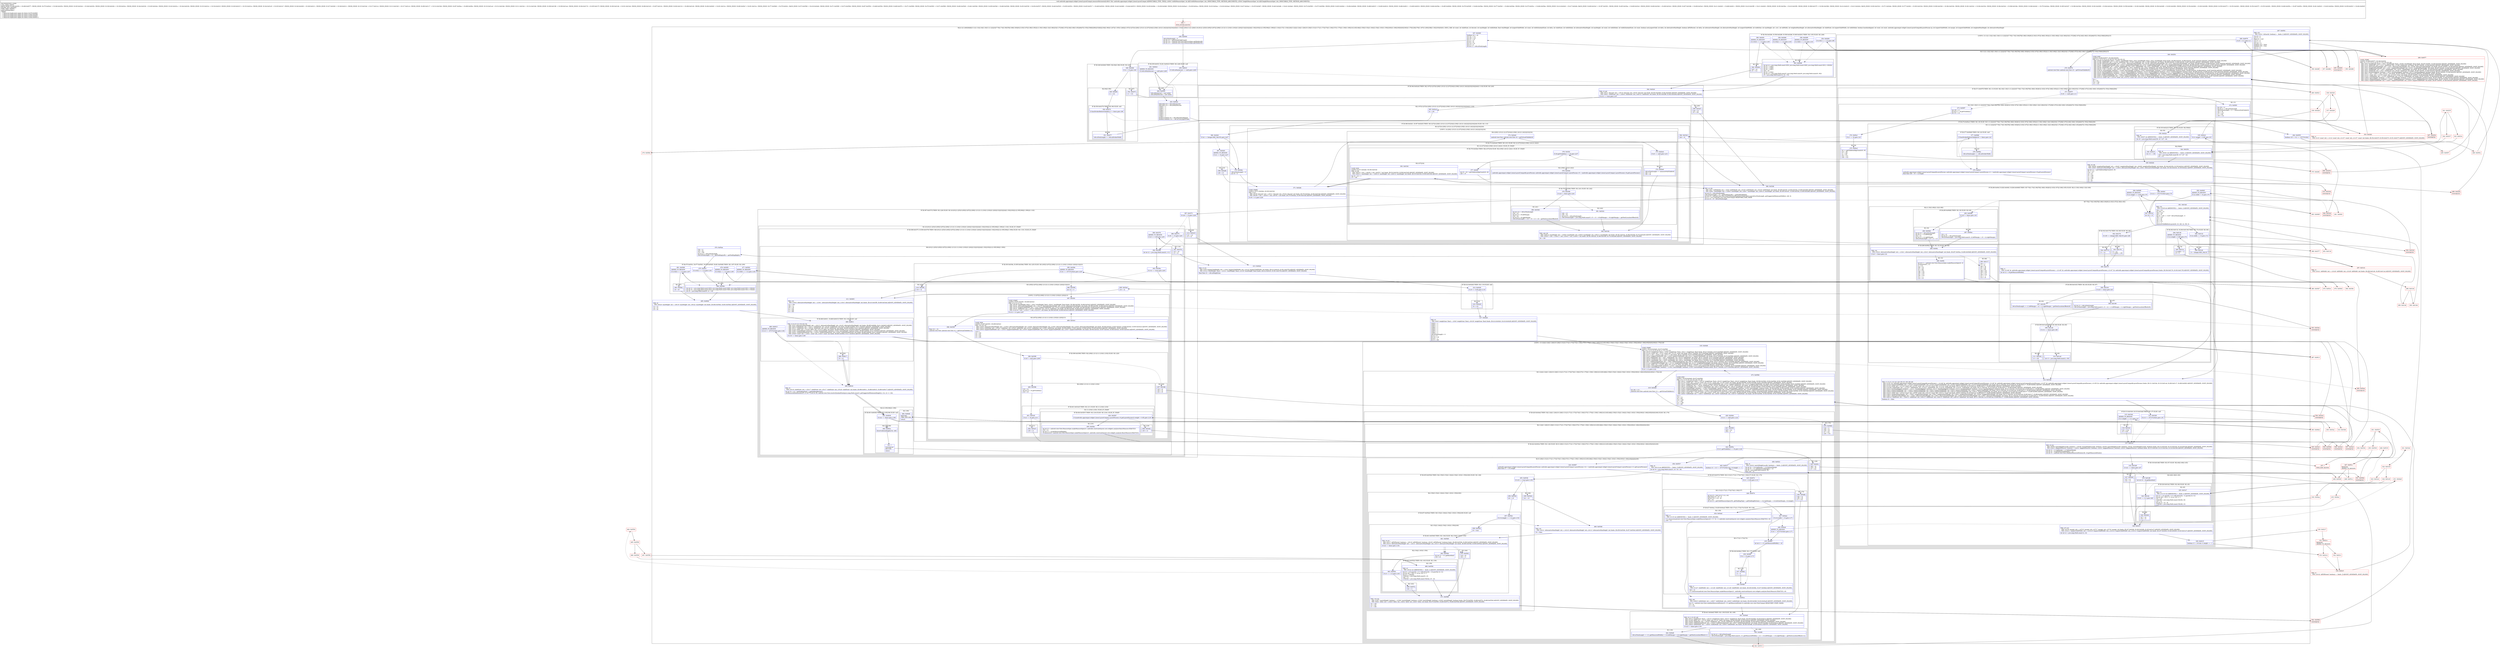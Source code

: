 digraph "CFG forandroidx.appcompat.widget.LinearLayoutCompat.measureHorizontal(II)V" {
subgraph cluster_Region_328805878 {
label = "R(22:1|(1:249)|5|6|8|(3:11|(1:13)(2:16|(1:18)(11:(1:22)|23|(7:70|(1:74)(1:90)|78|(1:88)(1:80)|81|(1:83)(1:87)|(1:86)(1:85))(2:(1:30)(1:69)|(1:32)(1:68))|33|(1:37)|38|(1:67)(2:40|(1:66)(1:45))|46|47|(1:55)(2:59|62)|56))|15)|92|(2:94|(1:96))(1:247)|(1:105)(1:246)|(2:107|(3:227|(4:229|(1:231)(1:(2:237|234)(2:239|(1:241)(1:242)))|232|234)|244)(1:110))(1:245)|111|(1:226)(1:(6:201|(1:225)(3:205|(3:207|(2:209|(1:211)(1:(1:216)(1:218)))(1:220)|213)|223)|224|(1:192)|193|(2:(2:195|196)|(1:199)))(1:116))|117|(1:119)|120|(3:122|(2:124|(1:126)(10:129|(3:131|(3:171|(1:173)|174)(1:136)|137)(1:175)|(1:139)(1:169)|141|145|148|(2:150|(3:152|(1:164)(2:154|(1:163)(1:159))|160))(1:166)|165|(0)(0)|160))(1:176)|128)|179|(1:187)(1:200)|188|(1:192)|193|(0)(0)) | DECL_VAR: int count, int childState, int descent, int maxHeight, int widthMode, float totalWeight, int largestChildWidth, int count, int widthSizeAndState, int delta, int childState, int widthMode, int alternativeMaxHeight, int maxHeight, int count, int widthMode, int widthSizeAndState, int count, boolean useLargestChild, int delta, int alternativeMaxHeight, boolean allFillParent, int delta, int alternativeMaxHeight, int alternativeMaxHeight, int largestChildWidth, int widthSize, int maxHeight, int i, int i, int oldWidth, int weightedMaxHeight, int alternativeMaxHeight, int childState, int largestChildWidth, int widthMode, boolean baselineAligned, int count, int count, androidx.appcompat.widget.LinearLayoutCompat$LayoutParams lp, int largestChildWidth, int margin, int largestChildWidth, int weightedMaxHeight, int alternativeMaxHeight\l";
node [shape=record,color=blue];
Node_258 [shape=record,label="{258\:\ 0x0000|r48.mTotalLength = 0\lint int r11 = getVirtualChildCount()\lint int r12 = android.view.View.MeasureSpec.getMode(r49)\lint int r13 = android.view.View.MeasureSpec.getMode(r50)\l}"];
subgraph cluster_IfRegion_1674837845 {
label = "IF [B:259:0x001f, B:261:0x0023] THEN: R(1:249) ELSE: null";
node [shape=record,color=blue];
Node_259 [shape=record,label="{259\:\ 0x001f|if (r48.mMaxAscent == null) goto L249\l}"];
Node_261 [shape=record,label="{261\:\ 0x0023|ADDED_TO_REGION\l|if (r48.mMaxDescent == null) goto L249\l}"];
subgraph cluster_Region_458568531 {
label = "R(1:249)";
node [shape=record,color=blue];
Node_262 [shape=record,label="{262\:\ 0x0025|r48.mMaxAscent = new int[4]\lr48.mMaxDescent = new int[4]\l}"];
}
}
Node_263 [shape=record,label="{263\:\ 0x002e|int[] int[] r10 = r48.mMaxAscent\lint[] int[] r15 = r48.mMaxDescent\lr10[3] = \-1\lr10[2] = \-1\lr10[1] = \-1\lr10[0] = \-1\lr15[3] = \-1\lr15[2] = \-1\lr15[1] = \-1\lr15[0] = \-1\lboolean boolean r6 = r48.mBaselineAligned\lboolean boolean r14 = r48.mUseLargestChild\l}"];
Node_264 [shape=record,label="{264\:\ 0x0055|boolean r23 = r12 == 1073741824\l}"];
Node_267 [shape=record,label="{267\:\ 0x005c|PHI: r23 \l  PHI: (r23v1 'isExactly' boolean) =  binds: [] A[DONT_GENERATE, DONT_INLINE]\l|int r9 = 0\lint r5 = 0\lfloat r0 = 0.0f\lint r4 = 0\lint r1 = 0\lint r24 = 0\lboolean r22 = false\lboolean r18 = true\lint r3 = 0\lint r2 = 0\l}"];
subgraph cluster_LoopRegion_18543936 {
label = "LOOP:0: (3:11|(1:13)(2:16|(1:18)(11:(1:22)|23|(7:70|(1:74)(1:90)|78|(1:88)(1:80)|81|(1:83)(1:87)|(1:86)(1:85))(2:(1:30)(1:69)|(1:32)(1:68))|33|(1:37)|38|(1:67)(2:40|(1:66)(1:45))|46|47|(1:55)(2:59|62)|56))|15)";
node [shape=record,color=blue];
Node_269 [shape=record,label="{269\:\ 0x0079|if (r9 \< r11) goto L11\l}"];
subgraph cluster_Region_1302014986 {
label = "R(3:11|(1:13)(2:16|(1:18)(11:(1:22)|23|(7:70|(1:74)(1:90)|78|(1:88)(1:80)|81|(1:83)(1:87)|(1:86)(1:85))(2:(1:30)(1:69)|(1:32)(1:68))|33|(1:37)|38|(1:67)(2:40|(1:66)(1:45))|46|47|(1:55)(2:59|62)|56))|15)";
node [shape=record,color=blue];
Node_270 [shape=record,label="{270\:\ 0x007b|android.view.View android.view.View r8 = getVirtualChildAt(r9)\l}"];
subgraph cluster_IfRegion_1986052075 {
label = "IF [B:271:0x007f] THEN: R(1:13) ELSE: R(2:16|(1:18)(11:(1:22)|23|(7:70|(1:74)(1:90)|78|(1:88)(1:80)|81|(1:83)(1:87)|(1:86)(1:85))(2:(1:30)(1:69)|(1:32)(1:68))|33|(1:37)|38|(1:67)(2:40|(1:66)(1:45))|46|47|(1:55)(2:59|62)|56))";
node [shape=record,color=blue];
Node_271 [shape=record,label="{271\:\ 0x007f|if (r8 == null) goto L13\l}"];
subgraph cluster_Region_1866210362 {
label = "R(1:13)";
node [shape=record,color=blue];
Node_272 [shape=record,label="{272\:\ 0x0081|int r30 = r1\lint int r1 = r48.mTotalLength\lr48.mTotalLength = r1 + measureNullChild(r9)\lr21 = r6\lr31 = r11\lr1 = r30\lr30 = r12\l}"];
}
subgraph cluster_Region_900785360 {
label = "R(2:16|(1:18)(11:(1:22)|23|(7:70|(1:74)(1:90)|78|(1:88)(1:80)|81|(1:83)(1:87)|(1:86)(1:85))(2:(1:30)(1:69)|(1:32)(1:68))|33|(1:37)|38|(1:67)(2:40|(1:66)(1:45))|46|47|(1:55)(2:59|62)|56))";
node [shape=record,color=blue];
Node_273 [shape=record,label="{273\:\ 0x0097|int r30 = r1\lint int r1 = r8.getVisibility()\lint r31 = r2\l}"];
subgraph cluster_IfRegion_750246931 {
label = "IF [B:274:0x00a1] THEN: R(1:18) ELSE: R(11:(1:22)|23|(7:70|(1:74)(1:90)|78|(1:88)(1:80)|81|(1:83)(1:87)|(1:86)(1:85))(2:(1:30)(1:69)|(1:32)(1:68))|33|(1:37)|38|(1:67)(2:40|(1:66)(1:45))|46|47|(1:55)(2:59|62)|56)";
node [shape=record,color=blue];
Node_274 [shape=record,label="{274\:\ 0x00a1|if (r1 == 8) goto L18\l}"];
subgraph cluster_Region_890272438 {
label = "R(1:18)";
node [shape=record,color=blue];
Node_275 [shape=record,label="{275\:\ 0x00a3|r9 += getChildrenSkipCount(r8, r9)\lr21 = r6\lr1 = r30\lr2 = r31\lr31 = r11\lr30 = r12\l}"];
}
subgraph cluster_Region_1501138510 {
label = "R(11:(1:22)|23|(7:70|(1:74)(1:90)|78|(1:88)(1:80)|81|(1:83)(1:87)|(1:86)(1:85))(2:(1:30)(1:69)|(1:32)(1:68))|33|(1:37)|38|(1:67)(2:40|(1:66)(1:45))|46|47|(1:55)(2:59|62)|56)";
node [shape=record,color=blue];
subgraph cluster_IfRegion_1376545710 {
label = "IF [B:277:0x00b8] THEN: R(1:22) ELSE: null";
node [shape=record,color=blue];
Node_277 [shape=record,label="{277\:\ 0x00b8|if (hasDividerBeforeChildAt(r9) != false) goto L22\l}"];
subgraph cluster_Region_2050884706 {
label = "R(1:22)";
node [shape=record,color=blue];
Node_278 [shape=record,label="{278\:\ 0x00ba|r48.mTotalLength += r48.mDividerWidth\l}"];
}
}
Node_279 [shape=record,label="{279\:\ 0x00c1|androidx.appcompat.widget.LinearLayoutCompat$LayoutParams androidx.appcompat.widget.LinearLayoutCompat.LayoutParams r2 = (androidx.appcompat.widget.LinearLayoutCompat.LayoutParams) r8.getLayoutParams()\lfloat float r29 = r0 + r2.weight\l}"];
subgraph cluster_IfRegion_1320727944 {
label = "IF [B:280:0x00cf, B:282:0x00d3, B:284:0x00d9] THEN: R(7:70|(1:74)(1:90)|78|(1:88)(1:80)|81|(1:83)(1:87)|(1:86)(1:85)) ELSE: R(2:(1:30)(1:69)|(1:32)(1:68))";
node [shape=record,color=blue];
Node_280 [shape=record,label="{280\:\ 0x00cf|if (r12 != 1073741824) goto L70\l}"];
Node_282 [shape=record,label="{282\:\ 0x00d3|ADDED_TO_REGION\l|if (r2.width != 0) goto L70\l}"];
Node_284 [shape=record,label="{284\:\ 0x00d9|ADDED_TO_REGION\l|if (r2.weight \<= 0.0f) goto L70\l}"];
subgraph cluster_Region_570420066 {
label = "R(7:70|(1:74)(1:90)|78|(1:88)(1:80)|81|(1:83)(1:87)|(1:86)(1:85))";
node [shape=record,color=blue];
Node_291 [shape=record,label="{291\:\ 0x012c|int r32 = r3\l}"];
subgraph cluster_IfRegion_804653597 {
label = "IF [B:292:0x0132, B:294:0x0138] THEN: R(1:74) ELSE: R(1:90)";
node [shape=record,color=blue];
Node_292 [shape=record,label="{292\:\ 0x0132|if (r2.width == 0) goto L72\l}"];
Node_294 [shape=record,label="{294\:\ 0x0138|ADDED_TO_REGION\l|if (r2.weight \> 0.0f) goto L74\l}"];
subgraph cluster_Region_1014636376 {
label = "R(1:74)";
node [shape=record,color=blue];
Node_295 [shape=record,label="{295\:\ 0x013a|r2.width = \-2\lr3 = 0\l}"];
}
subgraph cluster_Region_175216333 {
label = "R(1:90)";
node [shape=record,color=blue];
Node_296 [shape=record,label="{296\:\ 0x0140|r3 = Integer.MIN_VALUE\l}"];
}
}
Node_301 [shape=record,label="{301\:\ 0x014d|PHI: r33 \l  PHI: (r33v8 int A[REMOVE]) =  binds: [] A[DONT_GENERATE, DONT_INLINE]\l|r36 = r31\lint r39 = r3\lr38 = r32\lr40 = r4\lint r4 = r29 == 0.0f ? r48.mTotalLength : 0\lr30 = r12\lr12 = r5\lr21 = r6\lr31 = r11\lr11 = \-1\lmeasureChildBeforeLayout(r8, r9, r49, r4, r50, 0)\l}"];
subgraph cluster_IfRegion_1713231876 {
label = "IF [B:302:0x0176] THEN: R(1:88) ELSE: R(1:80)";
node [shape=record,color=blue];
Node_302 [shape=record,label="{302\:\ 0x0176|if (r39 == Integer.MIN_VALUE) goto L88\l}"];
subgraph cluster_Region_118346557 {
label = "R(1:88)";
node [shape=record,color=blue];
Node_304 [shape=record,label="{304\:\ 0x017d|r1 = r2\l}"];
}
subgraph cluster_Region_365478027 {
label = "R(1:80)";
node [shape=record,color=blue];
Node_303 [shape=record,label="{303\:\ 0x0178|r1 = r2\lr1.width = r39\l}"];
}
}
Node_305 [shape=record,label="{305\:\ 0x017f|PHI: r1 \l  PHI: (r1v46 'lp' androidx.appcompat.widget.LinearLayoutCompat$LayoutParams) = (r1v45 'lp' androidx.appcompat.widget.LinearLayoutCompat$LayoutParams), (r1v47 'lp' androidx.appcompat.widget.LinearLayoutCompat$LayoutParams) binds: [B:304:0x017d, B:303:0x0178] A[DONT_GENERATE, DONT_INLINE]\l|int int r2 = r8.getMeasuredWidth()\l}"];
subgraph cluster_IfRegion_1297657734 {
label = "IF [B:306:0x0183] THEN: R(1:83) ELSE: R(1:87)";
node [shape=record,color=blue];
Node_306 [shape=record,label="{306\:\ 0x0183|if (r23 != false) goto L83\l}"];
subgraph cluster_Region_2144281478 {
label = "R(1:83)";
node [shape=record,color=blue];
Node_307 [shape=record,label="{307\:\ 0x0185|r48.mTotalLength += r1.leftMargin + r2 + r1.rightMargin + getNextLocationOffset(r8)\l}"];
}
subgraph cluster_Region_347575283 {
label = "R(1:87)";
node [shape=record,color=blue];
Node_308 [shape=record,label="{308\:\ 0x0196|int int r3 = r48.mTotalLength\lr48.mTotalLength = java.lang.Math.max(r3, r3 + r2 + r1.leftMargin + r1.rightMargin + getNextLocationOffset(r8))\l}"];
}
}
subgraph cluster_IfRegion_957028539 {
label = "IF [B:309:0x01ab] THEN: R(1:86) ELSE: R(1:85)";
node [shape=record,color=blue];
Node_309 [shape=record,label="{309\:\ 0x01ab|if (r14 == false) goto L86\l}"];
subgraph cluster_Region_48381860 {
label = "R(1:86)";
node [shape=record,color=blue];
Node_311 [shape=record,label="{311\:\ 0x01b4|r3 = r30\l}"];
}
subgraph cluster_Region_70774637 {
label = "R(1:85)";
node [shape=record,color=blue];
Node_310 [shape=record,label="{310\:\ 0x01ad|int r3 = java.lang.Math.max(r2, r30)\l}"];
}
}
}
subgraph cluster_Region_1402989506 {
label = "R(2:(1:30)(1:69)|(1:32)(1:68))";
node [shape=record,color=blue];
subgraph cluster_IfRegion_1211660495 {
label = "IF [B:285:0x00db] THEN: R(1:30) ELSE: R(1:69)";
node [shape=record,color=blue];
Node_285 [shape=record,label="{285\:\ 0x00db|if (r23 != false) goto L30\l}"];
subgraph cluster_Region_989226964 {
label = "R(1:30)";
node [shape=record,color=blue];
Node_286 [shape=record,label="{286\:\ 0x00dd|int int r0 = r48.mTotalLength\lint int r1 = r2.leftMargin\lr32 = r3\lint int r3 = r2.rightMargin\lr48.mTotalLength = r0 + r1 + r3\l}"];
}
subgraph cluster_Region_1345755880 {
label = "R(1:69)";
node [shape=record,color=blue];
Node_287 [shape=record,label="{287\:\ 0x00ea|r32 = r3\lint int r0 = r48.mTotalLength\lr48.mTotalLength = java.lang.Math.max(r0, r2.leftMargin + r0 + r2.rightMargin)\l}"];
}
}
subgraph cluster_IfRegion_1443721453 {
label = "IF [B:288:0x00fa] THEN: R(1:32) ELSE: R(1:68)";
node [shape=record,color=blue];
Node_288 [shape=record,label="{288\:\ 0x00fa|PHI: r32 \l  PHI: (r32v2 'alternativeMaxHeight' int) = (r32v1 'alternativeMaxHeight' int), (r32v3 'alternativeMaxHeight' int) binds: [B:287:0x00ea, B:286:0x00dd] A[DONT_GENERATE, DONT_INLINE]\l|if (r6 != false) goto L32\l}"];
subgraph cluster_Region_1998174952 {
label = "R(1:32)";
node [shape=record,color=blue];
Node_289 [shape=record,label="{289\:\ 0x00fc|int int r1 = android.view.View.MeasureSpec.makeMeasureSpec(0, 0)\lr8.measure(r1, r1)\lr1 = r2\lr40 = r4\lr21 = r6\lr3 = r30\lr36 = r31\lr38 = r32\lr31 = r11\lr30 = r12\lr11 = \-1\lr12 = r5\l}"];
}
subgraph cluster_Region_2018227709 {
label = "R(1:68)";
node [shape=record,color=blue];
Node_290 [shape=record,label="{290\:\ 0x0117|r24 = 1\lr1 = r2\lr40 = r4\lr21 = r6\lr3 = r30\lr36 = r31\lr38 = r32\lr31 = r11\lr30 = r12\lr11 = \-1\lr12 = r5\l}"];
}
}
}
}
Node_312 [shape=record,label="{312\:\ 0x01b6|PHI: r1 r3 r11 r12 r21 r24 r30 r31 r36 r38 r40 \l  PHI: (r1v51 'lp' androidx.appcompat.widget.LinearLayoutCompat$LayoutParams) = (r1v46 'lp' androidx.appcompat.widget.LinearLayoutCompat$LayoutParams), (r1v46 'lp' androidx.appcompat.widget.LinearLayoutCompat$LayoutParams), (r1v57 'lp' androidx.appcompat.widget.LinearLayoutCompat$LayoutParams), (r1v59 'lp' androidx.appcompat.widget.LinearLayoutCompat$LayoutParams) binds: [B:311:0x01b4, B:310:0x01ad, B:290:0x0117, B:289:0x00fc] A[DONT_GENERATE, DONT_INLINE]\l  PHI: (r3v30 'largestChildWidth' int) = (r3v24 'largestChildWidth' int), (r3v26 'largestChildWidth' int), (r3v38 'largestChildWidth' int), (r3v39 'largestChildWidth' int) binds: [B:311:0x01b4, B:310:0x01ad, B:290:0x0117, B:289:0x00fc] A[DONT_GENERATE, DONT_INLINE]\l  PHI: (r11v9 'count' int) = (r11v8 'count' int), (r11v8 'count' int), (r11v18 'count' int), (r11v19 'count' int) binds: [B:311:0x01b4, B:310:0x01ad, B:290:0x0117, B:289:0x00fc] A[DONT_GENERATE, DONT_INLINE]\l  PHI: (r12v28 'widthMode' int) = (r12v27 'widthMode' int), (r12v27 'widthMode' int), (r12v30 'widthMode' int), (r12v31 'widthMode' int) binds: [B:311:0x01b4, B:310:0x01ad, B:290:0x0117, B:289:0x00fc] A[DONT_GENERATE, DONT_INLINE]\l  PHI: (r21v2 'baselineAligned' boolean) = (r21v1 'baselineAligned' boolean), (r21v1 'baselineAligned' boolean), (r21v3 'baselineAligned' boolean), (r21v4 'baselineAligned' boolean) binds: [B:311:0x01b4, B:310:0x01ad, B:290:0x0117, B:289:0x00fc] A[DONT_GENERATE, DONT_INLINE]\l  PHI: (r24v3 'largestChildWidth' int) = (r24v2 'largestChildWidth' int), (r24v2 'largestChildWidth' int), (r24v4 'largestChildWidth' int), (r24v2 'largestChildWidth' int) binds: [B:311:0x01b4, B:310:0x01ad, B:290:0x0117, B:289:0x00fc] A[DONT_GENERATE, DONT_INLINE]\l  PHI: (r30v9 'largestChildWidth' int) = (r30v8 'largestChildWidth' int), (r30v8 'largestChildWidth' int), (r30v10 'largestChildWidth' int), (r30v11 'largestChildWidth' int) binds: [B:311:0x01b4, B:310:0x01ad, B:290:0x0117, B:289:0x00fc] A[DONT_GENERATE, DONT_INLINE]\l  PHI: (r31v9 'count' int) = (r31v8 'count' int), (r31v8 'count' int), (r31v10 'count' int), (r31v11 'count' int) binds: [B:311:0x01b4, B:310:0x01ad, B:290:0x0117, B:289:0x00fc] A[DONT_GENERATE, DONT_INLINE]\l  PHI: (r36v4 'weightedMaxHeight' int) = (r36v3 'weightedMaxHeight' int), (r36v3 'weightedMaxHeight' int), (r36v5 'weightedMaxHeight' int), (r36v6 'weightedMaxHeight' int) binds: [B:311:0x01b4, B:310:0x01ad, B:290:0x0117, B:289:0x00fc] A[DONT_GENERATE, DONT_INLINE]\l  PHI: (r38v3 'alternativeMaxHeight' int) = (r38v2 'alternativeMaxHeight' int), (r38v2 'alternativeMaxHeight' int), (r38v6 'alternativeMaxHeight' int), (r38v7 'alternativeMaxHeight' int) binds: [B:311:0x01b4, B:310:0x01ad, B:290:0x0117, B:289:0x00fc] A[DONT_GENERATE, DONT_INLINE]\l  PHI: (r40v14 'childState' int) = (r40v13 'childState' int), (r40v13 'childState' int), (r40v15 'childState' int), (r40v16 'childState' int) binds: [B:311:0x01b4, B:310:0x01ad, B:290:0x0117, B:289:0x00fc] A[DONT_GENERATE, DONT_INLINE]\l|boolean r0 = false\l}"];
subgraph cluster_IfRegion_272819142 {
label = "IF [B:313:0x01b9, B:315:0x01bd] THEN: R(1:37) ELSE: null";
node [shape=record,color=blue];
Node_313 [shape=record,label="{313\:\ 0x01b9|if (r13 != 1073741824) goto L35\l}"];
Node_315 [shape=record,label="{315\:\ 0x01bd|ADDED_TO_REGION\l|if (r1.height == r11) goto L37\l}"];
subgraph cluster_Region_1466312401 {
label = "R(1:37)";
node [shape=record,color=blue];
Node_316 [shape=record,label="{316\:\ 0x01bf|r22 = true\lr0 = true\l}"];
}
}
Node_317 [shape=record,label="{317\:\ 0x01c2|PHI: r0 r22 \l  PHI: (r0v50 'matchHeightLocally' boolean) = (r0v49 'matchHeightLocally' boolean), (r0v49 'matchHeightLocally' boolean), (r0v52 'matchHeightLocally' boolean) binds: [B:313:0x01b9, B:315:0x01bd, B:316:0x01bf] A[DONT_GENERATE, DONT_INLINE]\l  PHI: (r22v3 'skippedMeasure' boolean) = (r22v2 'skippedMeasure' boolean), (r22v2 'skippedMeasure' boolean), (r22v4 'skippedMeasure' boolean) binds: [B:313:0x01b9, B:315:0x01bd, B:316:0x01bf] A[DONT_GENERATE, DONT_INLINE]\l|int int r2 = r1.topMargin + r1.bottomMargin\lint int r4 = r8.getMeasuredHeight() + r2\lint int r5 = android.view.View.combineMeasuredStates(r40, r8.getMeasuredState())\l}"];
subgraph cluster_IfRegion_793415603 {
label = "IF [B:318:0x01d6] THEN: R(1:67) ELSE: R(2:40|(1:66)(1:45))";
node [shape=record,color=blue];
Node_318 [shape=record,label="{318\:\ 0x01d6|if (r21 == false) goto L67\l}"];
subgraph cluster_Region_1514015874 {
label = "R(1:67)";
node [shape=record,color=blue];
Node_327 [shape=record,label="{327\:\ 0x020d|r27 = r2\lr33 = r3\l}"];
}
subgraph cluster_Region_1896765833 {
label = "R(2:40|(1:66)(1:45))";
node [shape=record,color=blue];
Node_319 [shape=record,label="{319\:\ 0x01d8|int int r6 = r8.getBaseline()\l}"];
subgraph cluster_IfRegion_1582921158 {
label = "IF [B:320:0x01dc] THEN: R(1:66) ELSE: R(1:45)";
node [shape=record,color=blue];
Node_320 [shape=record,label="{320\:\ 0x01dc|if (r6 == r11) goto L66\l}"];
subgraph cluster_Region_1382756921 {
label = "R(1:66)";
node [shape=record,color=blue];
Node_326 [shape=record,label="{326\:\ 0x0208|r27 = r2\lr33 = r3\l}"];
}
subgraph cluster_Region_82348473 {
label = "R(1:45)";
node [shape=record,color=blue];
Node_325 [shape=record,label="{325\:\ 0x01e7|PHI: r11 \l  PHI: (r11v15 int A[REMOVE]) =  binds: [] A[DONT_GENERATE, DONT_INLINE]\l|int r11 = (r1.gravity \< 0 ? r48.mGravity : r1.gravity) & 112\lint int r26 = ((r11 \>\> 4) & (\-2)) \>\> 1\lr27 = r2\lr10[r26] = java.lang.Math.max(r10[r26], r6)\lr33 = r3\lint int r3 = r4 \- r6\lr15[r26] = java.lang.Math.max(r15[r26], r3)\l}"];
}
}
}
}
Node_328 [shape=record,label="{328\:\ 0x0211|PHI: r27 r33 \l  PHI: (r27v6 'margin' int) = (r27v5 'margin' int), (r27v7 'margin' int), (r27v9 'margin' int) binds: [B:327:0x020d, B:326:0x0208, B:325:0x01e7] A[DONT_GENERATE, DONT_INLINE]\l  PHI: (r33v11 'largestChildWidth' int) = (r33v10 'largestChildWidth' int), (r33v12 'largestChildWidth' int), (r33v13 'largestChildWidth' int) binds: [B:327:0x020d, B:326:0x0208, B:325:0x01e7] A[DONT_GENERATE, DONT_INLINE]\l|int int r2 = java.lang.Math.max(r12, r4)\l}"];
Node_329 [shape=record,label="{329\:\ 0x0215|boolean r3 = r18 && r1.height == \-1\l}"];
subgraph cluster_IfRegion_490204834 {
label = "IF [B:335:0x0223] THEN: R(1:55) ELSE: R(2:59|62)";
node [shape=record,color=blue];
Node_335 [shape=record,label="{335\:\ 0x0223|if (r1.weight \> 0.0f) goto L53\l}"];
subgraph cluster_Region_1560227374 {
label = "R(1:55)";
node [shape=record,color=blue];
Node_339 [shape=record,label="{339\:\ 0x022c|PHI: r6 \l  PHI: (r6v67 int A[REMOVE]) =  binds: [] A[DONT_GENERATE, DONT_INLINE]\l|int r6 = java.lang.Math.max(r36, r0 ? r27 : r4)\l}"];
}
subgraph cluster_Region_266369985 {
label = "R(2:59|62)";
node [shape=record,color=blue];
Node_340 [shape=record,label="{340\:\ 0x0233|int r11 = r36\l}"];
Node_344 [shape=record,label="{344\:\ 0x023b|PHI: r6 \l  PHI: (r6v61 int A[REMOVE]) =  binds: [] A[DONT_GENERATE, DONT_INLINE]\l|r38 = java.lang.Math.max(r38, r0 ? r27 : r4)\lr6 = r11\l}"];
}
}
Node_345 [shape=record,label="{345\:\ 0x0244|PHI: r6 r38 \l  PHI: (r6v65 'weightedMaxHeight' int) = (r6v63 'weightedMaxHeight' int), (r6v68 'weightedMaxHeight' int) binds: [B:344:0x023b, B:339:0x022c] A[DONT_GENERATE, DONT_INLINE]\l  PHI: (r38v5 'alternativeMaxHeight' int) = (r38v4 'alternativeMaxHeight' int), (r38v3 'alternativeMaxHeight' int) binds: [B:344:0x023b, B:339:0x022c] A[DONT_GENERATE, DONT_INLINE]\l|int int r11 = getChildrenSkipCount(r8, r9)\lr9 += r11\lr18 = r3\lr4 = r5\lr0 = r29\lr1 = r33\lr3 = r38\lr5 = r2\lr2 = r6\l}"];
}
}
}
}
Node_346 [shape=record,label="{346\:\ 0x0254|LOOP_END\lLOOP:0: B:268:0x0077\-\>B:346:0x0254\lPHI: r0 r1 r2 r3 r4 r5 r9 r18 r21 r22 r24 r30 r31 \l  PHI: (r0v60 'totalWeight' float) = (r0v51 'totalWeight' float), (r0v2 'totalWeight' float), (r0v2 'totalWeight' float) binds: [B:496:0x0254, B:498:0x0254, B:497:0x0254] A[DONT_GENERATE, DONT_INLINE]\l  PHI: (r1v66 'childState' int) = (r1v52 'childState' int), (r1v65 'childState' int), (r1v69 'childState' int) binds: [B:496:0x0254, B:498:0x0254, B:497:0x0254] A[DONT_GENERATE, DONT_INLINE]\l  PHI: (r2v49 'alternativeMaxHeight' int) = (r2v41 'alternativeMaxHeight' int), (r2v48 'alternativeMaxHeight' int), (r2v2 'alternativeMaxHeight' int) binds: [B:496:0x0254, B:498:0x0254, B:497:0x0254] A[DONT_GENERATE, DONT_INLINE]\l  PHI: (r3v41 'weightedMaxHeight' int) = (r3v33 'weightedMaxHeight' int), (r3v2 'weightedMaxHeight' int), (r3v2 'weightedMaxHeight' int) binds: [B:496:0x0254, B:498:0x0254, B:497:0x0254] A[DONT_GENERATE, DONT_INLINE]\l  PHI: (r4v51 'childHeight' int) = (r4v50 'childHeight' int), (r4v2 'childHeight' int), (r4v2 'childHeight' int) binds: [B:496:0x0254, B:498:0x0254, B:497:0x0254] A[DONT_GENERATE, DONT_INLINE]\l  PHI: (r5v54 'childState' int) = (r5v53 'childState' int), (r5v2 'childState' int), (r5v2 'childState' int) binds: [B:496:0x0254, B:498:0x0254, B:497:0x0254] A[DONT_GENERATE, DONT_INLINE]\l  PHI: (r9v32 'i' int) = (r9v30 'i' int), (r9v31 'i' int), (r9v3 'i' int) binds: [B:496:0x0254, B:498:0x0254, B:497:0x0254] A[DONT_GENERATE, DONT_INLINE]\l  PHI: (r18v10 'matchHeight' boolean) = (r18v9 'matchHeight' boolean), (r18v2 'matchHeight' boolean), (r18v2 'matchHeight' boolean) binds: [B:496:0x0254, B:498:0x0254, B:497:0x0254] A[DONT_GENERATE, DONT_INLINE]\l  PHI: (r21v6 'baselineAligned' boolean) = (r21v2 'baselineAligned' boolean), (r21v5 'baselineAligned' boolean), (r21v7 'baselineAligned' boolean) binds: [B:496:0x0254, B:498:0x0254, B:497:0x0254] A[DONT_GENERATE, DONT_INLINE]\l  PHI: (r22v5 'skippedMeasure' boolean) = (r22v3 'skippedMeasure' boolean), (r22v2 'skippedMeasure' boolean), (r22v2 'skippedMeasure' boolean) binds: [B:496:0x0254, B:498:0x0254, B:497:0x0254] A[DONT_GENERATE, DONT_INLINE]\l  PHI: (r24v5 'largestChildWidth' int) = (r24v3 'largestChildWidth' int), (r24v2 'largestChildWidth' int), (r24v2 'largestChildWidth' int) binds: [B:496:0x0254, B:498:0x0254, B:497:0x0254] A[DONT_GENERATE, DONT_INLINE]\l  PHI: (r30v13 'largestChildWidth' int) = (r30v9 'largestChildWidth' int), (r30v12 'largestChildWidth' int), (r30v15 'largestChildWidth' int) binds: [B:496:0x0254, B:498:0x0254, B:497:0x0254] A[DONT_GENERATE, DONT_INLINE]\l  PHI: (r31v13 'count' int) = (r31v9 'count' int), (r31v12 'count' int), (r31v14 'count' int) binds: [B:496:0x0254, B:498:0x0254, B:497:0x0254] A[DONT_GENERATE, DONT_INLINE]\l|r9++\lr6 = r21\lr12 = r30\lr11 = r31\l}"];
}
}
Node_347 [shape=record,label="{347\:\ 0x0260|boolean r21 = r6\lint r31 = r11\lint r30 = r12\lint r11 = r2\lint r2 = r3\lint r6 = r4\lint r12 = r5\lint r3 = r1\lint int r1 = r48.mTotalLength\l}"];
subgraph cluster_IfRegion_2079526338 {
label = "IF [B:348:0x026d] THEN: R(2:94|(1:96)) ELSE: R(1:247)";
node [shape=record,color=blue];
Node_348 [shape=record,label="{348\:\ 0x026d|if (r1 \> 0) goto L94\l}"];
subgraph cluster_Region_341804900 {
label = "R(2:94|(1:96))";
node [shape=record,color=blue];
Node_349 [shape=record,label="{349\:\ 0x026f|r1 = r31\l}"];
subgraph cluster_IfRegion_396424306 {
label = "IF [B:350:0x0275] THEN: R(1:96) ELSE: null";
node [shape=record,color=blue];
Node_350 [shape=record,label="{350\:\ 0x0275|if (hasDividerBeforeChildAt(r1) != false) goto L96\l}"];
subgraph cluster_Region_994954431 {
label = "R(1:96)";
node [shape=record,color=blue];
Node_351 [shape=record,label="{351\:\ 0x0277|r48.mTotalLength += r48.mDividerWidth\l}"];
}
}
}
subgraph cluster_Region_1884995293 {
label = "R(1:247)";
node [shape=record,color=blue];
Node_352 [shape=record,label="{352\:\ 0x027f|r1 = r31\l}"];
}
}
subgraph cluster_IfRegion_62068273 {
label = "IF [B:354:0x0284, B:356:0x0289, B:358:0x028d, B:360:0x0291] THEN: R(1:105) ELSE: R(1:246)";
node [shape=record,color=blue];
Node_354 [shape=record,label="{354\:\ 0x0284|if (r10[1] == (\-1)) goto L99\l}"];
Node_356 [shape=record,label="{356\:\ 0x0289|ADDED_TO_REGION\l|if (r10[0] == (\-1)) goto L101\l}"];
Node_358 [shape=record,label="{358\:\ 0x028d|ADDED_TO_REGION\l|if (r10[2] == (\-1)) goto L103\l}"];
Node_360 [shape=record,label="{360\:\ 0x0291|ADDED_TO_REGION\l|if (r10[3] == (\-1)) goto L105\l}"];
subgraph cluster_Region_817235537 {
label = "R(1:105)";
node [shape=record,color=blue];
Node_362 [shape=record,label="{362\:\ 0x0294|r40 = r6\lr5 = r12\l}"];
}
subgraph cluster_Region_523709358 {
label = "R(1:246)";
node [shape=record,color=blue];
Node_363 [shape=record,label="{363\:\ 0x0298|int int r4 = java.lang.Math.max(r10[3], java.lang.Math.max(r10[0], java.lang.Math.max(r10[1], r10[2])))\lint r5 = r15[3]\lint r9 = r15[0]\lint r8 = r15[1]\lr40 = r6\lint r6 = r15[2]\lint int r5 = java.lang.Math.max(r5, java.lang.Math.max(r9, java.lang.Math.max(r8, r6)))\lr5 = java.lang.Math.max(r12, r4 + r5)\l}"];
}
}
subgraph cluster_IfRegion_1137240533 {
label = "IF [B:364:0x02cb] THEN: R(2:107|(3:227|(4:229|(1:231)(1:(2:237|234)(2:239|(1:241)(1:242)))|232|234)|244)(1:110)) ELSE: R(1:245)";
node [shape=record,color=blue];
Node_364 [shape=record,label="{364\:\ 0x02cb|PHI: r5 r40 \l  PHI: (r5v11 'descent' int) = (r5v10 'descent' int), (r5v43 'descent' int) binds: [B:363:0x0298, B:362:0x0294] A[DONT_GENERATE, DONT_INLINE]\l  PHI: (r40v1 'childState' int) = (r40v0 'childState' int), (r40v12 'childState' int) binds: [B:363:0x0298, B:362:0x0294] A[DONT_GENERATE, DONT_INLINE]\l|if (r14 == true) goto L107\l}"];
subgraph cluster_Region_345660404 {
label = "R(2:107|(3:227|(4:229|(1:231)(1:(2:237|234)(2:239|(1:241)(1:242)))|232|234)|244)(1:110))";
node [shape=record,color=blue];
Node_365 [shape=record,label="{365\:\ 0x02cd|r4 = r30\l}"];
subgraph cluster_IfRegion_1073867634 {
label = "IF [B:366:0x02d1, B:367:0x02d3] THEN: R(3:227|(4:229|(1:231)(1:(2:237|234)(2:239|(1:241)(1:242)))|232|234)|244) ELSE: R(1:110)";
node [shape=record,color=blue];
Node_366 [shape=record,label="{366\:\ 0x02d1|if (r4 == Integer.MIN_VALUE) goto L227\l}"];
Node_367 [shape=record,label="{367\:\ 0x02d3|ADDED_TO_REGION\l|if (r4 == 0) goto L227\l}"];
subgraph cluster_Region_1717620811 {
label = "R(3:227|(4:229|(1:231)(1:(2:237|234)(2:239|(1:241)(1:242)))|232|234)|244)";
node [shape=record,color=blue];
Node_370 [shape=record,label="{370\:\ 0x02da|r48.mTotalLength = 0\lint r6 = 0\l}"];
subgraph cluster_LoopRegion_1114923805 {
label = "LOOP:3: (4:229|(1:231)(1:(2:237|234)(2:239|(1:241)(1:242)))|232|234)";
node [shape=record,color=blue];
Node_371 [shape=record,label="{371\:\ 0x02de|LOOP_START\lLOOP:3: B:371:0x02de\-\>B:383:0x033d\lPHI: r5 r6 \l  PHI: (r5v36 'descent' int) = (r5v11 'descent' int), (r5v42 'descent' int) binds: [B:370:0x02da, B:383:0x033d] A[DONT_GENERATE, DONT_INLINE]\l  PHI: (r6v44 'i' int) = (r6v43 'i' int), (r6v54 'i' int) binds: [B:370:0x02da, B:383:0x033d] A[DONT_GENERATE, DONT_INLINE]\l|if (r6 \< r1) goto L229\l}"];
subgraph cluster_Region_1105263873 {
label = "R(4:229|(1:231)(1:(2:237|234)(2:239|(1:241)(1:242)))|232|234)";
node [shape=record,color=blue];
Node_372 [shape=record,label="{372\:\ 0x02e0|android.view.View android.view.View r8 = getVirtualChildAt(r6)\l}"];
subgraph cluster_IfRegion_490904725 {
label = "IF [B:373:0x02e4] THEN: R(1:231) ELSE: R(1:(2:237|234)(2:239|(1:241)(1:242)))";
node [shape=record,color=blue];
Node_373 [shape=record,label="{373\:\ 0x02e4|if (r8 == null) goto L231\l}"];
subgraph cluster_Region_1166380658 {
label = "R(1:231)";
node [shape=record,color=blue];
Node_374 [shape=record,label="{374\:\ 0x02e6|r48.mTotalLength += measureNullChild(r6)\lr26 = r5\lr30 = r6\l}"];
}
subgraph cluster_Region_1650548526 {
label = "R(1:(2:237|234)(2:239|(1:241)(1:242))) | ELSE_IF_CHAIN\l";
node [shape=record,color=blue];
subgraph cluster_IfRegion_2121444384 {
label = "IF [B:376:0x02fa] THEN: R(2:237|234) ELSE: R(2:239|(1:241)(1:242)) | ELSE_IF_CHAIN\l";
node [shape=record,color=blue];
Node_376 [shape=record,label="{376\:\ 0x02fa|if (r8.getVisibility() == 8) goto L237\l}"];
subgraph cluster_Region_45755956 {
label = "R(2:237|234)";
node [shape=record,color=blue];
Node_377 [shape=record,label="{377\:\ 0x02fc|int r6 = r6 + getChildrenSkipCount(r8, r6)\lr26 = r5\l}"];
Node_383 [shape=record,label="{383\:\ 0x033d|LOOP_END\lLOOP:3: B:371:0x02de\-\>B:383:0x033d\lPHI: r6 r26 \l  PHI: (r6v53 'i' int) = (r6v52 'i' int), (r6v55 'i' int) binds: [B:510:0x033d, B:509:0x033d] A[DONT_GENERATE, DONT_INLINE]\l  PHI: (r26v11 'maxHeight' int) = (r26v10 'maxHeight' int), (r26v12 'maxHeight' int) binds: [B:510:0x033d, B:509:0x033d] A[DONT_GENERATE, DONT_INLINE]\l|int r6 = r6 + 1\lr5 = r26\l}"];
}
subgraph cluster_Region_536827000 {
label = "R(2:239|(1:241)(1:242))";
node [shape=record,color=blue];
Node_378 [shape=record,label="{378\:\ 0x0304|androidx.appcompat.widget.LinearLayoutCompat$LayoutParams androidx.appcompat.widget.LinearLayoutCompat.LayoutParams r9 = (androidx.appcompat.widget.LinearLayoutCompat.LayoutParams) r8.getLayoutParams()\l}"];
subgraph cluster_IfRegion_1268571166 {
label = "IF [B:379:0x030b] THEN: R(1:241) ELSE: R(1:242)";
node [shape=record,color=blue];
Node_379 [shape=record,label="{379\:\ 0x030b|if (r23 != false) goto L241\l}"];
subgraph cluster_Region_1991618120 {
label = "R(1:241)";
node [shape=record,color=blue];
Node_380 [shape=record,label="{380\:\ 0x030d|int int r12 = r48.mTotalLength\lr26 = r5\lint int r5 = r9.leftMargin\lr30 = r6\lint int r6 = r9.rightMargin\lr48.mTotalLength = r12 + r5 + r3 + r6 + getNextLocationOffset(r8)\l}"];
}
subgraph cluster_Region_317878772 {
label = "R(1:242)";
node [shape=record,color=blue];
Node_381 [shape=record,label="{381\:\ 0x0322|r26 = r5\lr30 = r6\lint int r5 = r48.mTotalLength\lr48.mTotalLength = java.lang.Math.max(r5, r5 + r3 + r9.leftMargin + r9.rightMargin + getNextLocationOffset(r8))\l}"];
}
}
}
}
}
}
Node_382 [shape=record,label="{382\:\ 0x033b|PHI: r26 r30 \l  PHI: (r26v12 'maxHeight' int) = (r26v8 'maxHeight' int), (r26v9 'maxHeight' int), (r26v13 'maxHeight' int) binds: [B:381:0x0322, B:380:0x030d, B:374:0x02e6] A[DONT_GENERATE, DONT_INLINE]\l  PHI: (r30v5 'i' int) = (r30v3 'i' int), (r30v4 'i' int), (r30v6 'i' int) binds: [B:381:0x0322, B:380:0x030d, B:374:0x02e6] A[DONT_GENERATE, DONT_INLINE]\l|r6 = r30\l}"];
Node_383 [shape=record,label="{383\:\ 0x033d|LOOP_END\lLOOP:3: B:371:0x02de\-\>B:383:0x033d\lPHI: r6 r26 \l  PHI: (r6v53 'i' int) = (r6v52 'i' int), (r6v55 'i' int) binds: [B:510:0x033d, B:509:0x033d] A[DONT_GENERATE, DONT_INLINE]\l  PHI: (r26v11 'maxHeight' int) = (r26v10 'maxHeight' int), (r26v12 'maxHeight' int) binds: [B:510:0x033d, B:509:0x033d] A[DONT_GENERATE, DONT_INLINE]\l|int r6 = r6 + 1\lr5 = r26\l}"];
}
}
Node_384 [shape=record,label="{384\:\ 0x0342|r26 = r5\l}"];
}
subgraph cluster_Region_85871704 {
label = "R(1:110)";
node [shape=record,color=blue];
Node_369 [shape=record,label="{369\:\ 0x02d6|r26 = r5\l}"];
}
}
}
subgraph cluster_Region_2108891656 {
label = "R(1:245)";
node [shape=record,color=blue];
Node_385 [shape=record,label="{385\:\ 0x0347|r26 = r5\lr4 = r30\l}"];
}
}
Node_386 [shape=record,label="{386\:\ 0x034b|PHI: r4 r26 \l  PHI: (r4v7 'widthMode' int) = (r4v6 'widthMode' int), (r4v30 'widthMode' int), (r4v30 'widthMode' int) binds: [B:385:0x0347, B:384:0x0342, B:369:0x02d6] A[DONT_GENERATE, DONT_INLINE]\l  PHI: (r26v1 'maxHeight' int) = (r26v0 'maxHeight' int), (r26v7 'maxHeight' int), (r26v14 'maxHeight' int) binds: [B:385:0x0347, B:384:0x0342, B:369:0x02d6] A[DONT_GENERATE, DONT_INLINE]\l|int int r5 = r48.mTotalLength\lr48.mTotalLength = r5 + getPaddingLeft() + getPaddingRight()\lint int r9 = android.view.View.resolveSizeAndState(java.lang.Math.max(r48.mTotalLength, getSuggestedMinimumWidth()), r49, 0)\lint r5 = r9 & androidx.core.view.ViewCompat.MEASURED_SIZE_MASK\lint int r8 = r5 \- r48.mTotalLength\l}"];
subgraph cluster_IfRegion_1759409741 {
label = "IF [B:387:0x0373] THEN: R(1:226) ELSE: R(1:(6:201|(1:225)(3:205|(3:207|(2:209|(1:211)(1:(1:216)(1:218)))(1:220)|213)|223)|224|(1:192)|193|(2:(2:195|196)|(1:199)))(1:116))";
node [shape=record,color=blue];
Node_387 [shape=record,label="{387\:\ 0x0373|if (r24 != 0) goto L226\l}"];
subgraph cluster_Region_126568204 {
label = "R(1:226)";
node [shape=record,color=blue];
Node_412 [shape=record,label="{412\:\ 0x0419|r31 = r0\lr3 = r2\l}"];
}
subgraph cluster_Region_1920087156 {
label = "R(1:(6:201|(1:225)(3:205|(3:207|(2:209|(1:211)(1:(1:216)(1:218)))(1:220)|213)|223)|224|(1:192)|193|(2:(2:195|196)|(1:199)))(1:116)) | ELSE_IF_CHAIN\l";
node [shape=record,color=blue];
subgraph cluster_IfRegion_311796301 {
label = "IF [B:388:0x0375, B:390:0x0379] THEN: R(6:201|(1:225)(3:205|(3:207|(2:209|(1:211)(1:(1:216)(1:218)))(1:220)|213)|223)|224|(1:192)|193|(2:(2:195|196)|(1:199))) ELSE: R(1:116) | ELSE_IF_CHAIN\l";
node [shape=record,color=blue];
Node_388 [shape=record,label="{388\:\ 0x0375|if (r8 == 0) goto L201\l}"];
Node_390 [shape=record,label="{390\:\ 0x0379|ADDED_TO_REGION\l|if (r0 \<= 0.0f) goto L201\l}"];
subgraph cluster_Region_356511357 {
label = "R(6:201|(1:225)(3:205|(3:207|(2:209|(1:211)(1:(1:216)(1:218)))(1:220)|213)|223)|224|(1:192)|193|(2:(2:195|196)|(1:199)))";
node [shape=record,color=blue];
Node_392 [shape=record,label="{392\:\ 0x0386|int int r2 = java.lang.Math.max(r2, r11)\l}"];
subgraph cluster_IfRegion_2130670425 {
label = "IF [B:393:0x038a, B:395:0x038e] THEN: R(1:225) ELSE: R(3:205|(3:207|(2:209|(1:211)(1:(1:216)(1:218)))(1:220)|213)|223)";
node [shape=record,color=blue];
Node_393 [shape=record,label="{393\:\ 0x038a|if (r14 == true) goto L203\l}"];
Node_395 [shape=record,label="{395\:\ 0x038e|ADDED_TO_REGION\l|if (r4 == 1073741824) goto L225\l}"];
subgraph cluster_Region_408314993 {
label = "R(1:225)";
node [shape=record,color=blue];
Node_410 [shape=record,label="{410\:\ 0x03f9|r16 = r2\l}"];
}
subgraph cluster_Region_1690235160 {
label = "R(3:205|(3:207|(2:209|(1:211)(1:(1:216)(1:218)))(1:220)|213)|223)";
node [shape=record,color=blue];
Node_396 [shape=record,label="{396\:\ 0x0390|int r12 = 0\l}"];
subgraph cluster_LoopRegion_166789648 {
label = "LOOP:2: (3:207|(2:209|(1:211)(1:(1:216)(1:218)))(1:220)|213)";
node [shape=record,color=blue];
Node_397 [shape=record,label="{397\:\ 0x0391|LOOP_START\lLOOP:2: B:397:0x0391\-\>B:408:0x03e3\lPHI: r0 r2 r3 r5 r12 \l  PHI: (r0v39 'totalWeight' float) = (r0v2 'totalWeight' float), (r0v41 'totalWeight' float) binds: [B:396:0x0390, B:408:0x03e3] A[DONT_GENERATE, DONT_INLINE]\l  PHI: (r2v21 'alternativeMaxHeight' int) = (r2v18 'alternativeMaxHeight' int), (r2v24 'alternativeMaxHeight' int) binds: [B:396:0x0390, B:408:0x03e3] A[DONT_GENERATE, DONT_INLINE]\l  PHI: (r3v15 'largestChildWidth' int) = (r3v3 'largestChildWidth' int), (r3v16 'largestChildWidth' int) binds: [B:396:0x0390, B:408:0x03e3] A[DONT_GENERATE, DONT_INLINE]\l  PHI: (r5v31 'widthSize' int) = (r5v16 'widthSize' int), (r5v32 'widthSize' int) binds: [B:396:0x0390, B:408:0x03e3] A[DONT_GENERATE, DONT_INLINE]\l  PHI: (r12v18 'i' int) = (r12v17 'i' int), (r12v19 'i' int) binds: [B:396:0x0390, B:408:0x03e3] A[DONT_GENERATE, DONT_INLINE]\l|if (r12 \< r1) goto L207\l}"];
subgraph cluster_Region_2136814045 {
label = "R(3:207|(2:209|(1:211)(1:(1:216)(1:218)))(1:220)|213)";
node [shape=record,color=blue];
Node_398 [shape=record,label="{398\:\ 0x0393|float r31 = r0\landroid.view.View android.view.View r0 = getVirtualChildAt(r12)\l}"];
subgraph cluster_IfRegion_2079294258 {
label = "IF [B:399:0x0399] THEN: R(2:209|(1:211)(1:(1:216)(1:218))) ELSE: R(1:220)";
node [shape=record,color=blue];
Node_399 [shape=record,label="{399\:\ 0x0399|if (r0 != null) goto L209\l}"];
subgraph cluster_Region_130119794 {
label = "R(2:209|(1:211)(1:(1:216)(1:218)))";
node [shape=record,color=blue];
Node_400 [shape=record,label="{400\:\ 0x039b|r16 = r2\lint int r2 = r0.getVisibility()\lr33 = r5\l}"];
subgraph cluster_IfRegion_1133775101 {
label = "IF [B:401:0x03a5] THEN: R(1:211) ELSE: R(1:(1:216)(1:218))";
node [shape=record,color=blue];
Node_401 [shape=record,label="{401\:\ 0x03a5|if (r2 == 8) goto L211\l}"];
subgraph cluster_Region_2027174353 {
label = "R(1:211)";
node [shape=record,color=blue];
Node_402 [shape=record,label="{402\:\ 0x03a7|r35 = r3\l}"];
}
subgraph cluster_Region_655304369 {
label = "R(1:(1:216)(1:218)) | ELSE_IF_CHAIN\l";
node [shape=record,color=blue];
subgraph cluster_IfRegion_1345394130 {
label = "IF [B:404:0x03b7] THEN: R(1:216) ELSE: R(1:218) | ELSE_IF_CHAIN\l";
node [shape=record,color=blue];
Node_404 [shape=record,label="{404\:\ 0x03b7|if (((androidx.appcompat.widget.LinearLayoutCompat.LayoutParams) r0.getLayoutParams()).weight \> 0.0f) goto L216\l}"];
subgraph cluster_Region_2018524180 {
label = "R(1:216)";
node [shape=record,color=blue];
Node_405 [shape=record,label="{405\:\ 0x03ba|int int r5 = android.view.View.MeasureSpec.makeMeasureSpec(r3, androidx.constraintlayout.core.widgets.analyzer.BasicMeasure.EXACTLY)\lr35 = r3\lint int r3 = r0.getMeasuredHeight()\lr0.measure(r5, android.view.View.MeasureSpec.makeMeasureSpec(r3, androidx.constraintlayout.core.widgets.analyzer.BasicMeasure.EXACTLY))\l}"];
}
subgraph cluster_Region_600578744 {
label = "R(1:218)";
node [shape=record,color=blue];
Node_406 [shape=record,label="{406\:\ 0x03d2|r35 = r3\l}"];
}
}
}
}
}
subgraph cluster_Region_573616868 {
label = "R(1:220)";
node [shape=record,color=blue];
Node_407 [shape=record,label="{407\:\ 0x03db|r16 = r2\lr35 = r3\lr33 = r5\l}"];
}
}
Node_408 [shape=record,label="{408\:\ 0x03e3|LOOP_END\lLOOP:2: B:397:0x0391\-\>B:408:0x03e3\lPHI: r16 r33 r35 \l  PHI: (r16v5 'alternativeMaxHeight' int) = (r16v4 'alternativeMaxHeight' int), (r16v6 'alternativeMaxHeight' int), (r16v6 'alternativeMaxHeight' int), (r16v6 'alternativeMaxHeight' int) binds: [B:504:0x03e3, B:507:0x03e3, B:506:0x03e3, B:505:0x03e3] A[DONT_GENERATE, DONT_INLINE]\l  PHI: (r33v4 'widthSize' int) = (r33v3 'widthSize' int), (r33v5 'widthSize' int), (r33v5 'widthSize' int), (r33v5 'widthSize' int) binds: [B:504:0x03e3, B:507:0x03e3, B:506:0x03e3, B:505:0x03e3] A[DONT_GENERATE, DONT_INLINE]\l  PHI: (r35v4 'largestChildWidth' int) = (r35v3 'largestChildWidth' int), (r35v5 'largestChildWidth' int), (r35v6 'largestChildWidth' int), (r35v7 'largestChildWidth' int) binds: [B:504:0x03e3, B:507:0x03e3, B:506:0x03e3, B:505:0x03e3] A[DONT_GENERATE, DONT_INLINE]\l|r12++\lr2 = r16\lr0 = r31\lr5 = r33\lr3 = r35\l}"];
}
}
Node_409 [shape=record,label="{409\:\ 0x03ee|r16 = r2\l}"];
}
}
Node_411 [shape=record,label="{411\:\ 0x0403|PHI: r16 \l  PHI: (r16v2 'alternativeMaxHeight' int) = (r16v1 'alternativeMaxHeight' int), (r16v3 'alternativeMaxHeight' int) binds: [B:410:0x03f9, B:409:0x03ee] A[DONT_GENERATE, DONT_INLINE]\l|r12 = r50\lr34 = r1\lr25 = r9\lr2 = r16\lr5 = r26\lr4 = r40\l}"];
subgraph cluster_IfRegion_716625372 {
label = "IF [B:486:0x0611, B:488:0x0615] THEN: R(1:192) ELSE: null";
node [shape=record,color=blue];
Node_486 [shape=record,label="{486\:\ 0x0611|PHI: r2 r4 r5 r12 r18 r25 r34 \l  PHI: (r2v5 'alternativeMaxHeight' int) = (r2v13 'alternativeMaxHeight' int), (r2v20 'alternativeMaxHeight' int) binds: [B:485:0x060d, B:411:0x0403] A[DONT_GENERATE, DONT_INLINE]\l  PHI: (r4v8 'widthMode' int) = (r4v17 'widthMode' int), (r4v29 'widthMode' int) binds: [B:485:0x060d, B:411:0x0403] A[DONT_GENERATE, DONT_INLINE]\l  PHI: (r5v17 'childState' int) = (r5v26 'childState' int), (r5v30 'childState' int) binds: [B:485:0x060d, B:411:0x0403] A[DONT_GENERATE, DONT_INLINE]\l  PHI: (r12v3 'delta' int) = (r12v8 'delta' int), (r12v15 'delta' int) binds: [B:485:0x060d, B:411:0x0403] A[DONT_GENERATE, DONT_INLINE]\l  PHI: (r18v3 'matchHeight' boolean) = (r18v4 'matchHeight' boolean), (r18v2 'matchHeight' boolean) binds: [B:485:0x060d, B:411:0x0403] A[DONT_GENERATE, DONT_INLINE]\l  PHI: (r25v1 'widthSizeAndState' int) = (r25v2 'widthSizeAndState' int), (r25v9 'widthSizeAndState' int) binds: [B:485:0x060d, B:411:0x0403] A[DONT_GENERATE, DONT_INLINE]\l  PHI: (r34v0 'count' int) = (r34v1 'count' int), (r34v5 'count' int) binds: [B:485:0x060d, B:411:0x0403] A[DONT_GENERATE, DONT_INLINE]\l|if (r18 == false) goto L190\l}"];
Node_488 [shape=record,label="{488\:\ 0x0615|ADDED_TO_REGION\l|if (r13 != 1073741824) goto L192\l}"];
subgraph cluster_Region_906482772 {
label = "R(1:192)";
node [shape=record,color=blue];
Node_489 [shape=record,label="{489\:\ 0x0617|r5 = r2\l}"];
}
}
Node_490 [shape=record,label="{490\:\ 0x0618|PHI: r5 \l  PHI: (r5v18 'childState' int) = (r5v17 'childState' int), (r5v17 'childState' int), (r5v20 'childState' int) binds: [B:486:0x0611, B:488:0x0615, B:489:0x0617] A[DONT_GENERATE, DONT_INLINE]\l|int int r5 = r5 + getPaddingTop() + getPaddingBottom()\lsetMeasuredDimension(r25 \| ((\-16777216) & r4), android.view.View.resolveSizeAndState(java.lang.Math.max(r5, getSuggestedMinimumHeight()), r12, r4 \<\< 16))\l}"];
subgraph cluster_Region_1746535257 {
label = "R(2:(2:195|196)|(1:199))";
node [shape=record,color=blue];
subgraph cluster_IfRegion_1531622973 {
label = "IF [B:491:0x0638] THEN: R(2:195|196) ELSE: null";
node [shape=record,color=blue];
Node_491 [shape=record,label="{491\:\ 0x0638|if (r22 == false) goto L198\l}"];
subgraph cluster_Region_15382875 {
label = "R(2:195|196)";
node [shape=record,color=blue];
Node_492 [shape=record,label="{492\:\ 0x063a|forceUniformHeight(r34, r49)\l}"];
Node_511 [shape=record,label="{511\:\ ?|SYNTHETIC\lRETURN\l|return\l}"];
}
}
subgraph cluster_Region_1675164838 {
label = "R(1:199)";
node [shape=record,color=blue];
Node_494 [shape=record,label="{494\:\ 0x0646|RETURN\lORIG_RETURN\l|return\l}"];
}
}
}
subgraph cluster_Region_603323050 {
label = "R(1:116)";
node [shape=record,color=blue];
Node_391 [shape=record,label="{391\:\ 0x037b|r31 = r0\lr3 = r2\l}"];
}
}
}
}
Node_413 [shape=record,label="{413\:\ 0x0422|PHI: r3 r31 \l  PHI: (r3v9 'largestChildWidth' int) = (r3v4 'largestChildWidth' int), (r3v19 'largestChildWidth' int) binds: [B:412:0x0419, B:391:0x037b] A[DONT_GENERATE, DONT_INLINE]\l  PHI: (r31v2 'totalWeight' float) = (r31v1 'totalWeight' float), (r31v6 'totalWeight' float) binds: [B:412:0x0419, B:391:0x037b] A[DONT_GENERATE, DONT_INLINE]\l|float float r0 = r48.mWeightSum\l}"];
subgraph cluster_IfRegion_573249777 {
label = "IF [B:414:0x0426] THEN: R(1:119) ELSE: null";
node [shape=record,color=blue];
Node_414 [shape=record,label="{414\:\ 0x0426|if (r0 \<= 0.0f) goto L119\l}"];
subgraph cluster_Region_517126932 {
label = "R(1:119)";
node [shape=record,color=blue];
Node_416 [shape=record,label="{416\:\ 0x0429|r0 = r31\l}"];
}
}
Node_417 [shape=record,label="{417\:\ 0x042b|PHI: r0 \l  PHI: (r0v9 'weightSum' float) = (r0v8 'weightSum' float), (r0v38 'weightSum' float) binds: [B:414:0x0426, B:416:0x0429] A[DONT_GENERATE, DONT_INLINE]\l|r10[3] = \-1\lr10[2] = \-1\lr10[1] = \-1\lr10[0] = \-1\lr15[3] = \-1\lr15[2] = \-1\lr15[1] = \-1\lr15[0] = \-1\lr48.mTotalLength = 0\lint r2 = 0\lint r12 = r8\lint r8 = \-1\lint r5 = r40\l}"];
subgraph cluster_LoopRegion_713477524 {
label = "LOOP:1: (3:122|(2:124|(1:126)(10:129|(3:131|(3:171|(1:173)|174)(1:136)|137)(1:175)|(1:139)(1:169)|141|145|148|(2:150|(3:152|(1:164)(2:154|(1:163)(1:159))|160))(1:166)|165|(0)(0)|160))(1:176)|128)";
node [shape=record,color=blue];
Node_418 [shape=record,label="{418\:\ 0x0446|LOOP_START\lLOOP:1: B:418:0x0446\-\>B:473:0x059d\lPHI: r0 r1 r2 r3 r4 r5 r8 r9 r11 r12 r14 r18 \l  PHI: (r0v10 'weightSum' float) = (r0v9 'weightSum' float), (r0v11 'weightSum' float) binds: [B:417:0x042b, B:473:0x059d] A[DONT_GENERATE, DONT_INLINE]\l  PHI: (r1v12 'count' int) = (r1v5 'count' int), (r1v16 'count' int) binds: [B:417:0x042b, B:473:0x059d] A[DONT_GENERATE, DONT_INLINE]\l  PHI: (r2v7 'i' int) = (r2v6 'i' int), (r2v17 'i' int) binds: [B:417:0x042b, B:473:0x059d] A[DONT_GENERATE, DONT_INLINE]\l  PHI: (r3v10 'largestChildWidth' int) = (r3v9 'largestChildWidth' int), (r3v11 'largestChildWidth' int) binds: [B:417:0x042b, B:473:0x059d] A[DONT_GENERATE, DONT_INLINE]\l  PHI: (r4v9 'widthMode' int) = (r4v7 'widthMode' int), (r4v18 'widthMode' int) binds: [B:417:0x042b, B:473:0x059d] A[DONT_GENERATE, DONT_INLINE]\l  PHI: (r5v25 'childState' int) = (r5v24 'childState' int), (r5v27 'childState' int) binds: [B:417:0x042b, B:473:0x059d] A[DONT_GENERATE, DONT_INLINE]\l  PHI: (r8v10 'maxHeight' int) = (r8v9 'maxHeight' int), (r8v12 'maxHeight' int) binds: [B:417:0x042b, B:473:0x059d] A[DONT_GENERATE, DONT_INLINE]\l  PHI: (r9v7 'widthSizeAndState' int) = (r9v6 'widthSizeAndState' int), (r9v12 'widthSizeAndState' int) binds: [B:417:0x042b, B:473:0x059d] A[DONT_GENERATE, DONT_INLINE]\l  PHI: (r11v3 'weightedMaxHeight' int) = (r11v2 'weightedMaxHeight' int), (r11v7 'weightedMaxHeight' int) binds: [B:417:0x042b, B:473:0x059d] A[DONT_GENERATE, DONT_INLINE]\l  PHI: (r12v7 'delta' int) = (r12v6 'delta' int), (r12v10 'delta' int) binds: [B:417:0x042b, B:473:0x059d] A[DONT_GENERATE, DONT_INLINE]\l  PHI: (r14v2 'useLargestChild' boolean) = (r14v1 'useLargestChild' boolean), (r14v3 'useLargestChild' boolean) binds: [B:417:0x042b, B:473:0x059d] A[DONT_GENERATE, DONT_INLINE]\l  PHI: (r18v4 'matchHeight' boolean) = (r18v2 'matchHeight' boolean), (r18v5 'matchHeight' boolean) binds: [B:417:0x042b, B:473:0x059d] A[DONT_GENERATE, DONT_INLINE]\l|if (r2 \< r1) goto L122\l}"];
subgraph cluster_Region_344480384 {
label = "R(3:122|(2:124|(1:126)(10:129|(3:131|(3:171|(1:173)|174)(1:136)|137)(1:175)|(1:139)(1:169)|141|145|148|(2:150|(3:152|(1:164)(2:154|(1:163)(1:159))|160))(1:166)|165|(0)(0)|160))(1:176)|128)";
node [shape=record,color=blue];
Node_419 [shape=record,label="{419\:\ 0x0448|int r36 = r11\landroid.view.View android.view.View r11 = getVirtualChildAt(r2)\l}"];
subgraph cluster_IfRegion_1370848035 {
label = "IF [B:420:0x044e] THEN: R(2:124|(1:126)(10:129|(3:131|(3:171|(1:173)|174)(1:136)|137)(1:175)|(1:139)(1:169)|141|145|148|(2:150|(3:152|(1:164)(2:154|(1:163)(1:159))|160))(1:166)|165|(0)(0)|160)) ELSE: R(1:176)";
node [shape=record,color=blue];
Node_420 [shape=record,label="{420\:\ 0x044e|if (r11 != null) goto L124\l}"];
subgraph cluster_Region_678783580 {
label = "R(2:124|(1:126)(10:129|(3:131|(3:171|(1:173)|174)(1:136)|137)(1:175)|(1:139)(1:169)|141|145|148|(2:150|(3:152|(1:164)(2:154|(1:163)(1:159))|160))(1:166)|165|(0)(0)|160))";
node [shape=record,color=blue];
Node_421 [shape=record,label="{421\:\ 0x0450|r26 = r14\lr34 = r1\l}"];
subgraph cluster_IfRegion_723721588 {
label = "IF [B:422:0x045a] THEN: R(1:126) ELSE: R(10:129|(3:131|(3:171|(1:173)|174)(1:136)|137)(1:175)|(1:139)(1:169)|141|145|148|(2:150|(3:152|(1:164)(2:154|(1:163)(1:159))|160))(1:166)|165|(0)(0)|160)";
node [shape=record,color=blue];
Node_422 [shape=record,label="{422\:\ 0x045a|if (r11.getVisibility() == 8) goto L126\l}"];
subgraph cluster_Region_1451624769 {
label = "R(1:126)";
node [shape=record,color=blue];
Node_423 [shape=record,label="{423\:\ 0x045c|r40 = r4\lr25 = r9\lr1 = r12\l}"];
}
subgraph cluster_Region_259483946 {
label = "R(10:129|(3:131|(3:171|(1:173)|174)(1:136)|137)(1:175)|(1:139)(1:169)|141|145|148|(2:150|(3:152|(1:164)(2:154|(1:163)(1:159))|160))(1:166)|165|(0)(0)|160)";
node [shape=record,color=blue];
Node_424 [shape=record,label="{424\:\ 0x0467|androidx.appcompat.widget.LinearLayoutCompat$LayoutParams androidx.appcompat.widget.LinearLayoutCompat.LayoutParams r14 = (androidx.appcompat.widget.LinearLayoutCompat.LayoutParams) r11.getLayoutParams()\lfloat float r1 = r14.weight\l}"];
subgraph cluster_IfRegion_1445409049 {
label = "IF [B:425:0x0472] THEN: R(3:131|(3:171|(1:173)|174)(1:136)|137) ELSE: R(1:175)";
node [shape=record,color=blue];
Node_425 [shape=record,label="{425\:\ 0x0472|if (r1 \> 0.0f) goto L131\l}"];
subgraph cluster_Region_273219173 {
label = "R(3:131|(3:171|(1:173)|174)(1:136)|137)";
node [shape=record,color=blue];
Node_426 [shape=record,label="{426\:\ 0x0474|int int r6 = (int) ((r12 * r1) \/ r0)\lfloat float r0 = r0 \- r1\lint int r12 = r12 \- r6\lr25 = r9\lint int r0 = getChildMeasureSpec(r50, getPaddingTop() + getPaddingBottom() + r14.topMargin + r14.bottomMargin, r14.height)\l}"];
subgraph cluster_IfRegion_474947538 {
label = "IF [B:427:0x04a2, B:428:0x04a4] THEN: R(3:171|(1:173)|174) ELSE: R(1:136)";
node [shape=record,color=blue];
Node_427 [shape=record,label="{427\:\ 0x04a2|if (r14.width != 0) goto L171\l}"];
Node_428 [shape=record,label="{428\:\ 0x04a4|ADDED_TO_REGION\l|if (r4 != 1073741824) goto L171\l}"];
subgraph cluster_Region_936742889 {
label = "R(3:171|(1:173)|174)";
node [shape=record,color=blue];
Node_435 [shape=record,label="{435\:\ 0x04b7|int int r1 = r11.getMeasuredWidth() + r6\l}"];
subgraph cluster_IfRegion_152009824 {
label = "IF [B:436:0x04bc] THEN: R(1:173) ELSE: null";
node [shape=record,color=blue];
Node_436 [shape=record,label="{436\:\ 0x04bc|if (r1 \< 0) goto L173\l}"];
subgraph cluster_Region_265047490 {
label = "R(1:173)";
node [shape=record,color=blue];
Node_437 [shape=record,label="{437\:\ 0x04be|r1 = 0\l}"];
}
}
Node_438 [shape=record,label="{438\:\ 0x04bf|PHI: r1 \l  PHI: (r1v27 'childWidth' int) = (r1v26 'childWidth' int), (r1v28 'childWidth' int) binds: [B:436:0x04bc, B:437:0x04be] A[DONT_GENERATE, DONT_INLINE]\l|r40 = r4\lr11.measure(android.view.View.MeasureSpec.makeMeasureSpec(r1, androidx.constraintlayout.core.widgets.analyzer.BasicMeasure.EXACTLY), r0)\l}"];
}
subgraph cluster_Region_1318258632 {
label = "R(1:136)";
node [shape=record,color=blue];
Node_434 [shape=record,label="{434\:\ 0x04ad|PHI: r1 \l  PHI: (r1v33 int A[REMOVE]) =  binds: [] A[DONT_GENERATE, DONT_INLINE]\l|r11.measure(android.view.View.MeasureSpec.makeMeasureSpec(r6 \> 0 ? r6 : 0, androidx.constraintlayout.core.widgets.analyzer.BasicMeasure.EXACTLY), r0)\lr40 = r4\l}"];
}
}
Node_439 [shape=record,label="{439\:\ 0x04ca|PHI: r40 \l  PHI: (r40v8 'widthMode' int) = (r40v7 'widthMode' int), (r40v9 'widthMode' int) binds: [B:438:0x04bf, B:434:0x04ad] A[DONT_GENERATE, DONT_INLINE]\l|int r5 = android.view.View.combineMeasuredStates(r5, r11.getMeasuredState() & androidx.core.view.ViewCompat.MEASURED_STATE_MASK)\lr0 = r0\lr1 = r12\l}"];
}
subgraph cluster_Region_1883932335 {
label = "R(1:175)";
node [shape=record,color=blue];
Node_440 [shape=record,label="{440\:\ 0x04db|r40 = r4\lr25 = r9\lr1 = r12\l}"];
}
}
subgraph cluster_IfRegion_1372929901 {
label = "IF [B:441:0x04e6] THEN: R(1:139) ELSE: R(1:169)";
node [shape=record,color=blue];
Node_441 [shape=record,label="{441\:\ 0x04e6|PHI: r0 r1 r5 r25 r40 \l  PHI: (r0v12 'weightSum' float) = (r0v10 'weightSum' float), (r0v37 'weightSum' float) binds: [B:440:0x04db, B:439:0x04ca] A[DONT_GENERATE, DONT_INLINE]\l  PHI: (r1v20 'delta' int) = (r1v19 'delta' int), (r1v31 'delta' int) binds: [B:440:0x04db, B:439:0x04ca] A[DONT_GENERATE, DONT_INLINE]\l  PHI: (r5v28 'childState' int) = (r5v25 'childState' int), (r5v29 'childState' int) binds: [B:440:0x04db, B:439:0x04ca] A[DONT_GENERATE, DONT_INLINE]\l  PHI: (r25v6 'widthSizeAndState' int) = (r25v5 'widthSizeAndState' int), (r25v7 'widthSizeAndState' int) binds: [B:440:0x04db, B:439:0x04ca] A[DONT_GENERATE, DONT_INLINE]\l  PHI: (r40v6 'widthMode' int) = (r40v5 'widthMode' int), (r40v8 'widthMode' int) binds: [B:440:0x04db, B:439:0x04ca] A[DONT_GENERATE, DONT_INLINE]\l|if (r23 != false) goto L139\l}"];
subgraph cluster_Region_881135962 {
label = "R(1:139)";
node [shape=record,color=blue];
Node_442 [shape=record,label="{442\:\ 0x04e8|r48.mTotalLength += r11.getMeasuredWidth() + r14.leftMargin + r14.rightMargin + getNextLocationOffset(r11)\l}"];
}
subgraph cluster_Region_134115843 {
label = "R(1:169)";
node [shape=record,color=blue];
Node_443 [shape=record,label="{443\:\ 0x04fd|int int r4 = r48.mTotalLength\lr48.mTotalLength = java.lang.Math.max(r4, r11.getMeasuredWidth() + r4 + r14.leftMargin + r14.rightMargin + getNextLocationOffset(r11))\l}"];
}
}
Node_445 [shape=record,label="{445\:\ 0x0517|boolean r4 = r13 != 1073741824 && r14.height == \-1\l}"];
Node_450 [shape=record,label="{450\:\ 0x0521|PHI: r4 \l  PHI: (r4v22 'matchHeightLocally' boolean) =  binds: [] A[DONT_GENERATE, DONT_INLINE]\l|int int r6 = r14.topMargin + r14.bottomMargin\lint int r9 = r11.getMeasuredHeight() + r6\lint r8 = java.lang.Math.max(r8, r9)\lfloat r39 = r0\l}"];
Node_454 [shape=record,label="{454\:\ 0x0537|PHI: r0 \l  PHI: (r0v14 int A[REMOVE]) =  binds: [] A[DONT_GENERATE, DONT_INLINE]\l|int int r0 = java.lang.Math.max(r3, r4 ? r6 : r9)\l}"];
subgraph cluster_IfRegion_22063792 {
label = "IF [B:455:0x053b] THEN: R(2:150|(3:152|(1:164)(2:154|(1:163)(1:159))|160)) ELSE: R(1:166)";
node [shape=record,color=blue];
Node_455 [shape=record,label="{455\:\ 0x053b|if (r18 == true) goto L150\l}"];
subgraph cluster_Region_582823860 {
label = "R(2:150|(3:152|(1:164)(2:154|(1:163)(1:159))|160))";
node [shape=record,color=blue];
Node_456 [shape=record,label="{456\:\ 0x053d|r41 = r0\l}"];
subgraph cluster_IfRegion_1253373652 {
label = "IF [B:457:0x0542] THEN: R(3:152|(1:164)(2:154|(1:163)(1:159))|160) ELSE: null";
node [shape=record,color=blue];
Node_457 [shape=record,label="{457\:\ 0x0542|if (r14.height == (\-1)) goto L152\l}"];
subgraph cluster_Region_1634444746 {
label = "R(3:152|(1:164)(2:154|(1:163)(1:159))|160)";
node [shape=record,color=blue];
Node_458 [shape=record,label="{458\:\ 0x0544|r0 = true\l}"];
subgraph cluster_IfRegion_421508989 {
label = "IF [B:461:0x0549] THEN: R(1:164) ELSE: R(2:154|(1:163)(1:159))";
node [shape=record,color=blue];
Node_461 [shape=record,label="{461\:\ 0x0549|PHI: r0 r41 \l  PHI: (r0v17 'allFillParent' boolean) = (r0v16 'allFillParent' boolean), (r0v30 'allFillParent' boolean) binds: [B:460:0x0548, B:458:0x0544] A[DONT_GENERATE, DONT_INLINE]\l  PHI: (r41v2 'alternativeMaxHeight' int) = (r41v1 'alternativeMaxHeight' int), (r41v3 'alternativeMaxHeight' int) binds: [B:460:0x0548, B:458:0x0544] A[DONT_GENERATE, DONT_INLINE]\l|if (r21 != false) goto L154\l}"];
subgraph cluster_Region_1914249374 {
label = "R(1:164)";
node [shape=record,color=blue];
Node_470 [shape=record,label="{470\:\ 0x0583|r18 = r0\lr44 = r1\l}"];
}
subgraph cluster_Region_347066530 {
label = "R(2:154|(1:163)(1:159))";
node [shape=record,color=blue];
Node_462 [shape=record,label="{462\:\ 0x054b|int int r3 = r11.getBaseline()\lr18 = r0\l}"];
subgraph cluster_IfRegion_1153895009 {
label = "IF [B:463:0x0552] THEN: R(1:163) ELSE: R(1:159)";
node [shape=record,color=blue];
Node_463 [shape=record,label="{463\:\ 0x0552|if (r3 == (\-1)) goto L163\l}"];
subgraph cluster_Region_730286577 {
label = "R(1:163)";
node [shape=record,color=blue];
Node_469 [shape=record,label="{469\:\ 0x057e|r44 = r1\l}"];
}
subgraph cluster_Region_733818715 {
label = "R(1:159)";
node [shape=record,color=blue];
Node_468 [shape=record,label="{468\:\ 0x055d|PHI: r0 \l  PHI: (r0v22 int A[REMOVE]) =  binds: [] A[DONT_GENERATE, DONT_INLINE]\l|int r0 = (r14.gravity \< 0 ? r48.mGravity : r14.gravity) & 112\lint int r42 = ((r0 \>\> 4) & (\-2)) \>\> 1\lint r0 = r10[r42]\lr10[r42] = java.lang.Math.max(r0, r3)\lr44 = r1\lr15[r42] = java.lang.Math.max(r15[r42], r9 \- r3)\l}"];
}
}
}
}
Node_471 [shape=record,label="{471\:\ 0x0589|PHI: r18 r44 \l  PHI: (r18v7 'matchHeight' boolean) = (r18v6 'matchHeight' boolean), (r18v8 'matchHeight' boolean), (r18v8 'matchHeight' boolean) binds: [B:470:0x0583, B:469:0x057e, B:468:0x055d] A[DONT_GENERATE, DONT_INLINE]\l  PHI: (r44v1 'delta' int) = (r44v0 'delta' int), (r44v2 'delta' int), (r44v3 'delta' int) binds: [B:470:0x0583, B:469:0x057e, B:468:0x055d] A[DONT_GENERATE, DONT_INLINE]\l|r0 = r39\lr3 = r41\lr1 = r44\l}"];
}
}
}
subgraph cluster_Region_1181226430 {
label = "R(1:166)";
node [shape=record,color=blue];
Node_459 [shape=record,label="{459\:\ 0x0546|r41 = r0\l}"];
}
}
Node_460 [shape=record,label="{460\:\ 0x0548|PHI: r41 \l  PHI: (r41v1 'alternativeMaxHeight' int) = (r41v0 'alternativeMaxHeight' int), (r41v3 'alternativeMaxHeight' int) binds: [B:459:0x0546, B:457:0x0542] A[DONT_GENERATE, DONT_INLINE]\l|r0 = false\l}"];
subgraph cluster_IfRegion_496929732 {
label = "IF [B:461:0x0549] THEN: R(0) ELSE: R(0)";
node [shape=record,color=blue];
Node_461 [shape=record,label="{461\:\ 0x0549|PHI: r0 r41 \l  PHI: (r0v17 'allFillParent' boolean) = (r0v16 'allFillParent' boolean), (r0v30 'allFillParent' boolean) binds: [B:460:0x0548, B:458:0x0544] A[DONT_GENERATE, DONT_INLINE]\l  PHI: (r41v2 'alternativeMaxHeight' int) = (r41v1 'alternativeMaxHeight' int), (r41v3 'alternativeMaxHeight' int) binds: [B:460:0x0548, B:458:0x0544] A[DONT_GENERATE, DONT_INLINE]\l|if (r21 != false) goto L154\l}"];
subgraph cluster_Region_1035760834 {
label = "R(0)";
node [shape=record,color=blue];
}
subgraph cluster_Region_84191463 {
label = "R(0)";
node [shape=record,color=blue];
}
}
Node_471 [shape=record,label="{471\:\ 0x0589|PHI: r18 r44 \l  PHI: (r18v7 'matchHeight' boolean) = (r18v6 'matchHeight' boolean), (r18v8 'matchHeight' boolean), (r18v8 'matchHeight' boolean) binds: [B:470:0x0583, B:469:0x057e, B:468:0x055d] A[DONT_GENERATE, DONT_INLINE]\l  PHI: (r44v1 'delta' int) = (r44v0 'delta' int), (r44v2 'delta' int), (r44v3 'delta' int) binds: [B:470:0x0583, B:469:0x057e, B:468:0x055d] A[DONT_GENERATE, DONT_INLINE]\l|r0 = r39\lr3 = r41\lr1 = r44\l}"];
}
}
}
subgraph cluster_Region_1239048489 {
label = "R(1:176)";
node [shape=record,color=blue];
Node_472 [shape=record,label="{472\:\ 0x0590|r34 = r1\lr40 = r4\lr25 = r9\lr1 = r12\lr26 = r14\l}"];
}
}
Node_473 [shape=record,label="{473\:\ 0x059d|LOOP_END\lLOOP:1: B:418:0x0446\-\>B:473:0x059d\lPHI: r0 r1 r3 r5 r8 r18 r25 r26 r34 r40 \l  PHI: (r0v11 'weightSum' float) = (r0v10 'weightSum' float), (r0v18 'weightSum' float), (r0v10 'weightSum' float) binds: [B:500:0x059d, B:502:0x059d, B:501:0x059d] A[DONT_GENERATE, DONT_INLINE]\l  PHI: (r1v15 'count' int) = (r1v14 'count' int), (r1v21 'count' int), (r1v36 'count' int) binds: [B:500:0x059d, B:502:0x059d, B:501:0x059d] A[DONT_GENERATE, DONT_INLINE]\l  PHI: (r3v11 'largestChildWidth' int) = (r3v10 'largestChildWidth' int), (r3v12 'largestChildWidth' int), (r3v10 'largestChildWidth' int) binds: [B:500:0x059d, B:502:0x059d, B:501:0x059d] A[DONT_GENERATE, DONT_INLINE]\l  PHI: (r5v27 'childState' int) = (r5v25 'childState' int), (r5v28 'childState' int), (r5v25 'childState' int) binds: [B:500:0x059d, B:502:0x059d, B:501:0x059d] A[DONT_GENERATE, DONT_INLINE]\l  PHI: (r8v12 'maxHeight' int) = (r8v10 'maxHeight' int), (r8v13 'maxHeight' int), (r8v10 'maxHeight' int) binds: [B:500:0x059d, B:502:0x059d, B:501:0x059d] A[DONT_GENERATE, DONT_INLINE]\l  PHI: (r18v5 'matchHeight' boolean) = (r18v4 'matchHeight' boolean), (r18v7 'matchHeight' boolean), (r18v4 'matchHeight' boolean) binds: [B:500:0x059d, B:502:0x059d, B:501:0x059d] A[DONT_GENERATE, DONT_INLINE]\l  PHI: (r25v4 'widthSizeAndState' int) = (r25v3 'widthSizeAndState' int), (r25v6 'widthSizeAndState' int), (r25v8 'widthSizeAndState' int) binds: [B:500:0x059d, B:502:0x059d, B:501:0x059d] A[DONT_GENERATE, DONT_INLINE]\l  PHI: (r26v4 'useLargestChild' boolean) = (r26v3 'useLargestChild' boolean), (r26v5 'useLargestChild' boolean), (r26v5 'useLargestChild' boolean) binds: [B:500:0x059d, B:502:0x059d, B:501:0x059d] A[DONT_GENERATE, DONT_INLINE]\l  PHI: (r34v3 'count' int) = (r34v2 'count' int), (r34v4 'count' int), (r34v4 'count' int) binds: [B:500:0x059d, B:502:0x059d, B:501:0x059d] A[DONT_GENERATE, DONT_INLINE]\l  PHI: (r40v4 'widthMode' int) = (r40v3 'widthMode' int), (r40v6 'widthMode' int), (r40v10 'widthMode' int) binds: [B:500:0x059d, B:502:0x059d, B:501:0x059d] A[DONT_GENERATE, DONT_INLINE]\l|r2++\lr12 = r1\lr9 = r25\lr14 = r26\lr1 = r34\lr11 = r36\lr4 = r40\l}"];
}
}
Node_474 [shape=record,label="{474\:\ 0x05ae|r34 = r1\lr25 = r9\lr12 = r50\lint int r2 = r48.mTotalLength\lr48.mTotalLength = r2 + getPaddingLeft() + getPaddingRight()\l}"];
subgraph cluster_IfRegion_1809374932 {
label = "IF [B:475:0x05cc, B:477:0x05d1, B:479:0x05d5, B:481:0x05d9] THEN: R(1:187) ELSE: R(1:200)";
node [shape=record,color=blue];
Node_475 [shape=record,label="{475\:\ 0x05cc|if (r10[1] == (\-1)) goto L181\l}"];
Node_477 [shape=record,label="{477\:\ 0x05d1|ADDED_TO_REGION\l|if (r10[0] == (\-1)) goto L183\l}"];
Node_479 [shape=record,label="{479\:\ 0x05d5|ADDED_TO_REGION\l|if (r10[2] == (\-1)) goto L185\l}"];
Node_481 [shape=record,label="{481\:\ 0x05d9|ADDED_TO_REGION\l|if (r10[3] == (\-1)) goto L187\l}"];
subgraph cluster_Region_1521774970 {
label = "R(1:187)";
node [shape=record,color=blue];
Node_483 [shape=record,label="{483\:\ 0x05dc|r6 = r8\l}"];
}
subgraph cluster_Region_1891716864 {
label = "R(1:200)";
node [shape=record,color=blue];
Node_484 [shape=record,label="{484\:\ 0x05de|int int r2 = java.lang.Math.max(r10[3], java.lang.Math.max(r10[0], java.lang.Math.max(r10[1], r10[2])))\lint int r4 = java.lang.Math.max(r15[3], java.lang.Math.max(r15[0], java.lang.Math.max(r15[1], r15[2])))\lint r6 = java.lang.Math.max(r8, r2 + r4)\l}"];
}
}
Node_485 [shape=record,label="{485\:\ 0x060d|PHI: r6 \l  PHI: (r6v20 'maxHeight' int) = (r6v19 'maxHeight' int), (r6v22 'maxHeight' int) binds: [B:484:0x05de, B:483:0x05dc] A[DONT_GENERATE, DONT_INLINE]\l|r2 = r3\lr4 = r5\lr5 = r6\l}"];
subgraph cluster_IfRegion_450520916 {
label = "IF [B:486:0x0611] THEN: R(1:192) ELSE: null";
node [shape=record,color=blue];
Node_486 [shape=record,label="{486\:\ 0x0611|PHI: r2 r4 r5 r12 r18 r25 r34 \l  PHI: (r2v5 'alternativeMaxHeight' int) = (r2v13 'alternativeMaxHeight' int), (r2v20 'alternativeMaxHeight' int) binds: [B:485:0x060d, B:411:0x0403] A[DONT_GENERATE, DONT_INLINE]\l  PHI: (r4v8 'widthMode' int) = (r4v17 'widthMode' int), (r4v29 'widthMode' int) binds: [B:485:0x060d, B:411:0x0403] A[DONT_GENERATE, DONT_INLINE]\l  PHI: (r5v17 'childState' int) = (r5v26 'childState' int), (r5v30 'childState' int) binds: [B:485:0x060d, B:411:0x0403] A[DONT_GENERATE, DONT_INLINE]\l  PHI: (r12v3 'delta' int) = (r12v8 'delta' int), (r12v15 'delta' int) binds: [B:485:0x060d, B:411:0x0403] A[DONT_GENERATE, DONT_INLINE]\l  PHI: (r18v3 'matchHeight' boolean) = (r18v4 'matchHeight' boolean), (r18v2 'matchHeight' boolean) binds: [B:485:0x060d, B:411:0x0403] A[DONT_GENERATE, DONT_INLINE]\l  PHI: (r25v1 'widthSizeAndState' int) = (r25v2 'widthSizeAndState' int), (r25v9 'widthSizeAndState' int) binds: [B:485:0x060d, B:411:0x0403] A[DONT_GENERATE, DONT_INLINE]\l  PHI: (r34v0 'count' int) = (r34v1 'count' int), (r34v5 'count' int) binds: [B:485:0x060d, B:411:0x0403] A[DONT_GENERATE, DONT_INLINE]\l|if (r18 == false) goto L190\l}"];
subgraph cluster_Region_308040645 {
label = "R(1:192)";
node [shape=record,color=blue];
Node_489 [shape=record,label="{489\:\ 0x0617|r5 = r2\l}"];
}
}
Node_490 [shape=record,label="{490\:\ 0x0618|PHI: r5 \l  PHI: (r5v18 'childState' int) = (r5v17 'childState' int), (r5v17 'childState' int), (r5v20 'childState' int) binds: [B:486:0x0611, B:488:0x0615, B:489:0x0617] A[DONT_GENERATE, DONT_INLINE]\l|int int r5 = r5 + getPaddingTop() + getPaddingBottom()\lsetMeasuredDimension(r25 \| ((\-16777216) & r4), android.view.View.resolveSizeAndState(java.lang.Math.max(r5, getSuggestedMinimumHeight()), r12, r4 \<\< 16))\l}"];
subgraph cluster_IfRegion_1768841184 {
label = "IF [B:491:0x0638] THEN: R(0) ELSE: R(0)";
node [shape=record,color=blue];
Node_491 [shape=record,label="{491\:\ 0x0638|if (r22 == false) goto L198\l}"];
subgraph cluster_Region_1349642621 {
label = "R(0)";
node [shape=record,color=blue];
}
subgraph cluster_Region_1952977433 {
label = "R(0)";
node [shape=record,color=blue];
}
}
}
Node_256 [shape=record,color=red,label="{256\:\ ?|MTH_ENTER_BLOCK\l}"];
Node_260 [shape=record,color=red,label="{260\:\ 0x0021}"];
Node_265 [shape=record,color=red,label="{265\:\ 0x0057}"];
Node_268 [shape=record,color=red,label="{268\:\ 0x0077|LOOP_START\lLOOP:0: B:268:0x0077\-\>B:346:0x0254\lPHI: r0 r1 r2 r3 r4 r5 r6 r9 r11 r12 r18 r22 r24 \l  PHI: (r0v2 'totalWeight' float) = (r0v1 'totalWeight' float), (r0v60 'totalWeight' float) binds: [B:267:0x005c, B:346:0x0254] A[DONT_GENERATE, DONT_INLINE]\l  PHI: (r1v2 'childState' int) = (r1v1 'childState' int), (r1v66 'childState' int) binds: [B:267:0x005c, B:346:0x0254] A[DONT_GENERATE, DONT_INLINE]\l  PHI: (r2v2 'alternativeMaxHeight' int) = (r2v1 'alternativeMaxHeight' int), (r2v49 'alternativeMaxHeight' int) binds: [B:267:0x005c, B:346:0x0254] A[DONT_GENERATE, DONT_INLINE]\l  PHI: (r3v2 'weightedMaxHeight' int) = (r3v1 'weightedMaxHeight' int), (r3v41 'weightedMaxHeight' int) binds: [B:267:0x005c, B:346:0x0254] A[DONT_GENERATE, DONT_INLINE]\l  PHI: (r4v2 'childHeight' int) = (r4v1 'childHeight' int), (r4v51 'childHeight' int) binds: [B:267:0x005c, B:346:0x0254] A[DONT_GENERATE, DONT_INLINE]\l  PHI: (r5v2 'childState' int) = (r5v1 'childState' int), (r5v54 'childState' int) binds: [B:267:0x005c, B:346:0x0254] A[DONT_GENERATE, DONT_INLINE]\l  PHI: (r6v3 'baselineAligned' boolean) = (r6v2 'baselineAligned' boolean), (r6v72 'baselineAligned' boolean) binds: [B:267:0x005c, B:346:0x0254] A[DONT_GENERATE, DONT_INLINE]\l  PHI: (r9v3 'i' int) = (r9v2 'i' int), (r9v33 'i' int) binds: [B:267:0x005c, B:346:0x0254] A[DONT_GENERATE, DONT_INLINE]\l  PHI: (r11v1 'count' int) = (r11v0 'count' int), (r11v20 'count' int) binds: [B:267:0x005c, B:346:0x0254] A[DONT_GENERATE, DONT_INLINE]\l  PHI: (r12v1 'widthMode' int) = (r12v0 'widthMode' int), (r12v32 'widthMode' int) binds: [B:267:0x005c, B:346:0x0254] A[DONT_GENERATE, DONT_INLINE]\l  PHI: (r18v2 'matchHeight' boolean) = (r18v1 'matchHeight' boolean), (r18v10 'matchHeight' boolean) binds: [B:267:0x005c, B:346:0x0254] A[DONT_GENERATE, DONT_INLINE]\l  PHI: (r22v2 'skippedMeasure' boolean) = (r22v1 'skippedMeasure' boolean), (r22v5 'skippedMeasure' boolean) binds: [B:267:0x005c, B:346:0x0254] A[DONT_GENERATE, DONT_INLINE]\l  PHI: (r24v2 'largestChildWidth' int) = (r24v1 'largestChildWidth' int), (r24v5 'largestChildWidth' int) binds: [B:267:0x005c, B:346:0x0254] A[DONT_GENERATE, DONT_INLINE]\l}"];
Node_497 [shape=record,color=red,label="{497\:\ 0x0254|SYNTHETIC\l}"];
Node_498 [shape=record,color=red,label="{498\:\ 0x0254|SYNTHETIC\l}"];
Node_276 [shape=record,color=red,label="{276\:\ 0x00b4}"];
Node_281 [shape=record,color=red,label="{281\:\ 0x00d1}"];
Node_283 [shape=record,color=red,label="{283\:\ 0x00d5}"];
Node_314 [shape=record,color=red,label="{314\:\ 0x01bb}"];
Node_321 [shape=record,color=red,label="{321\:\ 0x01de}"];
Node_322 [shape=record,color=red,label="{322\:\ 0x01e0}"];
Node_323 [shape=record,color=red,label="{323\:\ 0x01e2}"];
Node_330 [shape=record,color=red,label="{330\:\ 0x0217}"];
Node_331 [shape=record,color=red,label="{331\:\ 0x021a|REMOVE\lADDED_TO_REGION\l}"];
Node_332 [shape=record,color=red,label="{332\:\ 0x021c}"];
Node_334 [shape=record,color=red,label="{334\:\ 0x021f|PHI: r3 \l  PHI: (r3v32 'allFillParent' boolean) =  binds: [] A[DONT_GENERATE, DONT_INLINE]\l}"];
Node_336 [shape=record,color=red,label="{336\:\ 0x0226}"];
Node_337 [shape=record,color=red,label="{337\:\ 0x0228}"];
Node_496 [shape=record,color=red,label="{496\:\ 0x0254|SYNTHETIC\l}"];
Node_338 [shape=record,color=red,label="{338\:\ 0x022b}"];
Node_341 [shape=record,color=red,label="{341\:\ 0x0235}"];
Node_342 [shape=record,color=red,label="{342\:\ 0x0237}"];
Node_343 [shape=record,color=red,label="{343\:\ 0x023a}"];
Node_333 [shape=record,color=red,label="{333\:\ 0x021e}"];
Node_324 [shape=record,color=red,label="{324\:\ 0x01e5}"];
Node_293 [shape=record,color=red,label="{293\:\ 0x0134}"];
Node_297 [shape=record,color=red,label="{297\:\ 0x0141|PHI: r3 \l  PHI: (r3v21 'oldWidth' int) = (r3v20 'oldWidth' int), (r3v29 'oldWidth' int) binds: [B:296:0x0140, B:295:0x013a] A[DONT_GENERATE, DONT_INLINE]\l}"];
Node_298 [shape=record,color=red,label="{298\:\ 0x0144}"];
Node_299 [shape=record,color=red,label="{299\:\ 0x0146}"];
Node_300 [shape=record,color=red,label="{300\:\ 0x014b}"];
Node_495 [shape=record,color=red,label="{495\:\ 0x0260|SYNTHETIC\l}"];
Node_353 [shape=record,color=red,label="{353\:\ 0x0281|PHI: r1 \l  PHI: (r1v5 'count' int) = (r1v4 'count' int), (r1v37 'count' int), (r1v37 'count' int) binds: [B:352:0x027f, B:350:0x0275, B:351:0x0277] A[DONT_GENERATE, DONT_INLINE]\l}"];
Node_355 [shape=record,color=red,label="{355\:\ 0x0286}"];
Node_357 [shape=record,color=red,label="{357\:\ 0x028b}"];
Node_359 [shape=record,color=red,label="{359\:\ 0x028f}"];
Node_389 [shape=record,color=red,label="{389\:\ 0x0377}"];
Node_501 [shape=record,color=red,label="{501\:\ 0x059d|SYNTHETIC\l}"];
Node_431 [shape=record,color=red,label="{431\:\ 0x04a8}"];
Node_432 [shape=record,color=red,label="{432\:\ 0x04aa}"];
Node_444 [shape=record,color=red,label="{444\:\ 0x0515}"];
Node_446 [shape=record,color=red,label="{446\:\ 0x0519}"];
Node_447 [shape=record,color=red,label="{447\:\ 0x051c|REMOVE\lADDED_TO_REGION\l}"];
Node_448 [shape=record,color=red,label="{448\:\ 0x051e}"];
Node_451 [shape=record,color=red,label="{451\:\ 0x0532}"];
Node_452 [shape=record,color=red,label="{452\:\ 0x0534}"];
Node_464 [shape=record,color=red,label="{464\:\ 0x0554}"];
Node_465 [shape=record,color=red,label="{465\:\ 0x0556}"];
Node_466 [shape=record,color=red,label="{466\:\ 0x0558}"];
Node_502 [shape=record,color=red,label="{502\:\ 0x059d|SYNTHETIC\l}"];
Node_467 [shape=record,color=red,label="{467\:\ 0x055b}"];
Node_453 [shape=record,color=red,label="{453\:\ 0x0536}"];
Node_449 [shape=record,color=red,label="{449\:\ 0x0520}"];
Node_433 [shape=record,color=red,label="{433\:\ 0x04ac}"];
Node_500 [shape=record,color=red,label="{500\:\ 0x059d|SYNTHETIC\l}"];
Node_499 [shape=record,color=red,label="{499\:\ 0x05ae|SYNTHETIC\l}"];
Node_476 [shape=record,color=red,label="{476\:\ 0x05ce}"];
Node_478 [shape=record,color=red,label="{478\:\ 0x05d3}"];
Node_480 [shape=record,color=red,label="{480\:\ 0x05d7}"];
Node_487 [shape=record,color=red,label="{487\:\ 0x0613}"];
Node_257 [shape=record,color=red,label="{257\:\ ?|MTH_EXIT_BLOCK\l}"];
Node_493 [shape=record,color=red,label="{493\:\ 0x0642}"];
Node_394 [shape=record,color=red,label="{394\:\ 0x038c}"];
Node_505 [shape=record,color=red,label="{505\:\ 0x03e3|SYNTHETIC\l}"];
Node_403 [shape=record,color=red,label="{403\:\ 0x03ac}"];
Node_506 [shape=record,color=red,label="{506\:\ 0x03e3|SYNTHETIC\l}"];
Node_507 [shape=record,color=red,label="{507\:\ 0x03e3|SYNTHETIC\l}"];
Node_504 [shape=record,color=red,label="{504\:\ 0x03e3|SYNTHETIC\l}"];
Node_503 [shape=record,color=red,label="{503\:\ 0x03ee|SYNTHETIC\l}"];
Node_509 [shape=record,color=red,label="{509\:\ 0x033d|SYNTHETIC\l}"];
Node_375 [shape=record,color=red,label="{375\:\ 0x02f4}"];
Node_510 [shape=record,color=red,label="{510\:\ 0x033d|SYNTHETIC\l}"];
Node_508 [shape=record,color=red,label="{508\:\ 0x0342|SYNTHETIC\l}"];
Node_266 [shape=record,color=red,label="{266\:\ 0x005a}"];
MethodNode[shape=record,label="{void androidx.appcompat.widget.LinearLayoutCompat.measureHorizontal((r48v0 'this' androidx.appcompat.widget.LinearLayoutCompat A[IMMUTABLE_TYPE, THIS]), (r49v0 'widthMeasureSpec' int A[D('widthMeasureSpec' int), IMMUTABLE_TYPE, METHOD_ARGUMENT]), (r50v0 'heightMeasureSpec' int A[D('heightMeasureSpec' int), IMMUTABLE_TYPE, METHOD_ARGUMENT]))  | INCONSISTENT_CODE\lUSE_LINES_HINTS\lBACK_EDGE: B:346:0x0254 \-\> B:268:0x0077, CROSS_EDGE: B:275:0x00a3 \-\> B:346:0x0254, CROSS_EDGE: B:345:0x0244 \-\> B:346:0x0254, CROSS_EDGE: B:338:0x022b \-\> B:339:0x022c, CROSS_EDGE: B:344:0x023b \-\> B:345:0x0244, CROSS_EDGE: B:343:0x023a \-\> B:344:0x023b, CROSS_EDGE: B:333:0x021e \-\> B:334:0x021f, CROSS_EDGE: B:329:0x0215 \-\> B:333:0x021e, CROSS_EDGE: B:324:0x01e5 \-\> B:325:0x01e7, CROSS_EDGE: B:326:0x0208 \-\> B:328:0x0211, CROSS_EDGE: B:327:0x020d \-\> B:328:0x0211, CROSS_EDGE: B:315:0x01bd \-\> B:317:0x01c2, CROSS_EDGE: B:313:0x01b9 \-\> B:317:0x01c2, CROSS_EDGE: B:290:0x0117 \-\> B:312:0x01b6, CROSS_EDGE: B:287:0x00ea \-\> B:288:0x00fa, CROSS_EDGE: B:310:0x01ad \-\> B:312:0x01b6, CROSS_EDGE: B:311:0x01b4 \-\> B:312:0x01b6, CROSS_EDGE: B:308:0x0196 \-\> B:309:0x01ab, CROSS_EDGE: B:304:0x017d \-\> B:305:0x017f, CROSS_EDGE: B:300:0x014b \-\> B:301:0x014d, CROSS_EDGE: B:296:0x0140 \-\> B:297:0x0141, CROSS_EDGE: B:292:0x0132 \-\> B:296:0x0140, CROSS_EDGE: B:282:0x00d3 \-\> B:291:0x012c, CROSS_EDGE: B:280:0x00cf \-\> B:291:0x012c, CROSS_EDGE: B:277:0x00b8 \-\> B:279:0x00c1, BACK_EDGE: B:473:0x059d \-\> B:418:0x0446, CROSS_EDGE: B:471:0x0589 \-\> B:473:0x059d, CROSS_EDGE: B:467:0x055b \-\> B:468:0x055d, CROSS_EDGE: B:469:0x057e \-\> B:471:0x0589, CROSS_EDGE: B:470:0x0583 \-\> B:471:0x0589, CROSS_EDGE: B:460:0x0548 \-\> B:461:0x0549, CROSS_EDGE: B:459:0x0546 \-\> B:460:0x0548, CROSS_EDGE: B:453:0x0536 \-\> B:454:0x0537, CROSS_EDGE: B:449:0x0520 \-\> B:450:0x0521, CROSS_EDGE: B:445:0x0517 \-\> B:449:0x0520, CROSS_EDGE: B:443:0x04fd \-\> B:444:0x0515, CROSS_EDGE: B:436:0x04bc \-\> B:438:0x04bf, CROSS_EDGE: B:434:0x04ad \-\> B:439:0x04ca, CROSS_EDGE: B:433:0x04ac \-\> B:434:0x04ad, CROSS_EDGE: B:427:0x04a2 \-\> B:435:0x04b7, CROSS_EDGE: B:440:0x04db \-\> B:441:0x04e6, CROSS_EDGE: B:472:0x0590 \-\> B:473:0x059d, CROSS_EDGE: B:493:0x0642 \-\> B:494:0x0646, CROSS_EDGE: B:488:0x0615 \-\> B:490:0x0618, CROSS_EDGE: B:486:0x0611 \-\> B:490:0x0618, CROSS_EDGE: B:484:0x05de \-\> B:485:0x060d, CROSS_EDGE: B:479:0x05d5 \-\> B:484:0x05de, CROSS_EDGE: B:477:0x05d1 \-\> B:484:0x05de, CROSS_EDGE: B:475:0x05cc \-\> B:484:0x05de, CROSS_EDGE: B:414:0x0426 \-\> B:417:0x042b, BACK_EDGE: B:408:0x03e3 \-\> B:397:0x0391, CROSS_EDGE: B:405:0x03ba \-\> B:408:0x03e3, CROSS_EDGE: B:406:0x03d2 \-\> B:408:0x03e3, CROSS_EDGE: B:407:0x03db \-\> B:408:0x03e3, CROSS_EDGE: B:411:0x0403 \-\> B:486:0x0611, CROSS_EDGE: B:410:0x03f9 \-\> B:411:0x0403, CROSS_EDGE: B:393:0x038a \-\> B:410:0x03f9, CROSS_EDGE: B:388:0x0375 \-\> B:392:0x0386, CROSS_EDGE: B:412:0x0419 \-\> B:413:0x0422, BACK_EDGE: B:383:0x033d \-\> B:371:0x02de, CROSS_EDGE: B:377:0x02fc \-\> B:383:0x033d, CROSS_EDGE: B:380:0x030d \-\> B:382:0x033b, CROSS_EDGE: B:381:0x0322 \-\> B:382:0x033b, CROSS_EDGE: B:384:0x0342 \-\> B:386:0x034b, CROSS_EDGE: B:366:0x02d1 \-\> B:370:0x02da, CROSS_EDGE: B:385:0x0347 \-\> B:386:0x034b, CROSS_EDGE: B:363:0x0298 \-\> B:364:0x02cb, CROSS_EDGE: B:358:0x028d \-\> B:363:0x0298, CROSS_EDGE: B:356:0x0289 \-\> B:363:0x0298, CROSS_EDGE: B:354:0x0284 \-\> B:363:0x0298, CROSS_EDGE: B:350:0x0275 \-\> B:353:0x0281, CROSS_EDGE: B:352:0x027f \-\> B:353:0x0281, CROSS_EDGE: B:266:0x005a \-\> B:267:0x005c, CROSS_EDGE: B:261:0x0023 \-\> B:263:0x002e, CROSS_EDGE: B:259:0x001f \-\> B:262:0x0025\lINLINE_NOT_NEEDED\lTYPE_VARS: EMPTY\lJadxCommentsAttr\{\l WARN: \l \-\> Removed duplicated region for block: B:470:0x0583 \l \-\> Removed duplicated region for block: B:462:0x054b \l \-\> Removed duplicated region for block: B:493:0x0642 \l \-\> Removed duplicated region for block: B:492:0x063a \}\l}"];
MethodNode -> Node_256;Node_258 -> Node_259;
Node_259 -> Node_260[style=dashed];
Node_259 -> Node_262;
Node_261 -> Node_262;
Node_261 -> Node_263[style=dashed];
Node_262 -> Node_263;
Node_263 -> Node_264;
Node_264 -> Node_265;
Node_264 -> Node_266;
Node_267 -> Node_268;
Node_269 -> Node_270;
Node_269 -> Node_495[style=dashed];
Node_270 -> Node_271;
Node_271 -> Node_272;
Node_271 -> Node_273[style=dashed];
Node_272 -> Node_497;
Node_273 -> Node_274;
Node_274 -> Node_275;
Node_274 -> Node_276[style=dashed];
Node_275 -> Node_498;
Node_277 -> Node_278;
Node_277 -> Node_279[style=dashed];
Node_278 -> Node_279;
Node_279 -> Node_280;
Node_280 -> Node_281[style=dashed];
Node_280 -> Node_291;
Node_282 -> Node_283[style=dashed];
Node_282 -> Node_291;
Node_284 -> Node_285[style=dashed];
Node_284 -> Node_291;
Node_291 -> Node_292;
Node_292 -> Node_293;
Node_292 -> Node_296[style=dashed];
Node_294 -> Node_295;
Node_294 -> Node_296[style=dashed];
Node_295 -> Node_297;
Node_296 -> Node_297;
Node_301 -> Node_302;
Node_302 -> Node_303[style=dashed];
Node_302 -> Node_304;
Node_304 -> Node_305;
Node_303 -> Node_305;
Node_305 -> Node_306;
Node_306 -> Node_307;
Node_306 -> Node_308[style=dashed];
Node_307 -> Node_309;
Node_308 -> Node_309;
Node_309 -> Node_310[style=dashed];
Node_309 -> Node_311;
Node_311 -> Node_312;
Node_310 -> Node_312;
Node_285 -> Node_286;
Node_285 -> Node_287[style=dashed];
Node_286 -> Node_288;
Node_287 -> Node_288;
Node_288 -> Node_289;
Node_288 -> Node_290[style=dashed];
Node_289 -> Node_312;
Node_290 -> Node_312;
Node_312 -> Node_313;
Node_313 -> Node_314;
Node_313 -> Node_317[style=dashed];
Node_315 -> Node_316;
Node_315 -> Node_317[style=dashed];
Node_316 -> Node_317;
Node_317 -> Node_318;
Node_318 -> Node_319[style=dashed];
Node_318 -> Node_327;
Node_327 -> Node_328;
Node_319 -> Node_320;
Node_320 -> Node_321[style=dashed];
Node_320 -> Node_326;
Node_326 -> Node_328;
Node_325 -> Node_328;
Node_328 -> Node_329;
Node_329 -> Node_330;
Node_329 -> Node_333;
Node_335 -> Node_336;
Node_335 -> Node_340[style=dashed];
Node_339 -> Node_345;
Node_340 -> Node_341;
Node_344 -> Node_345;
Node_345 -> Node_496;
Node_346 -> Node_268;
Node_347 -> Node_348;
Node_348 -> Node_349;
Node_348 -> Node_352[style=dashed];
Node_349 -> Node_350;
Node_350 -> Node_351;
Node_350 -> Node_353[style=dashed];
Node_351 -> Node_353;
Node_352 -> Node_353;
Node_354 -> Node_355;
Node_354 -> Node_363[style=dashed];
Node_356 -> Node_357;
Node_356 -> Node_363[style=dashed];
Node_358 -> Node_359;
Node_358 -> Node_363[style=dashed];
Node_360 -> Node_362;
Node_360 -> Node_363[style=dashed];
Node_362 -> Node_364;
Node_363 -> Node_364;
Node_364 -> Node_365;
Node_364 -> Node_385[style=dashed];
Node_365 -> Node_366;
Node_366 -> Node_367[style=dashed];
Node_366 -> Node_370;
Node_367 -> Node_369[style=dashed];
Node_367 -> Node_370;
Node_370 -> Node_371;
Node_371 -> Node_372;
Node_371 -> Node_508[style=dashed];
Node_372 -> Node_373;
Node_373 -> Node_374;
Node_373 -> Node_375[style=dashed];
Node_374 -> Node_382;
Node_376 -> Node_377;
Node_376 -> Node_378[style=dashed];
Node_377 -> Node_510;
Node_383 -> Node_371;
Node_378 -> Node_379;
Node_379 -> Node_380;
Node_379 -> Node_381[style=dashed];
Node_380 -> Node_382;
Node_381 -> Node_382;
Node_382 -> Node_509;
Node_383 -> Node_371;
Node_384 -> Node_386;
Node_369 -> Node_386;
Node_385 -> Node_386;
Node_386 -> Node_387;
Node_387 -> Node_388[style=dashed];
Node_387 -> Node_412;
Node_412 -> Node_413;
Node_388 -> Node_389[style=dashed];
Node_388 -> Node_392;
Node_390 -> Node_391[style=dashed];
Node_390 -> Node_392;
Node_392 -> Node_393;
Node_393 -> Node_394;
Node_393 -> Node_410[style=dashed];
Node_395 -> Node_396[style=dashed];
Node_395 -> Node_410;
Node_410 -> Node_411;
Node_396 -> Node_397;
Node_397 -> Node_398;
Node_397 -> Node_503[style=dashed];
Node_398 -> Node_399;
Node_399 -> Node_400;
Node_399 -> Node_407[style=dashed];
Node_400 -> Node_401;
Node_401 -> Node_402;
Node_401 -> Node_403[style=dashed];
Node_402 -> Node_505;
Node_404 -> Node_405;
Node_404 -> Node_406[style=dashed];
Node_405 -> Node_506;
Node_406 -> Node_507;
Node_407 -> Node_504;
Node_408 -> Node_397;
Node_409 -> Node_411;
Node_411 -> Node_486;
Node_486 -> Node_487;
Node_486 -> Node_490[style=dashed];
Node_488 -> Node_489;
Node_488 -> Node_490[style=dashed];
Node_489 -> Node_490;
Node_490 -> Node_491;
Node_491 -> Node_492[style=dashed];
Node_491 -> Node_493;
Node_492 -> Node_511;
Node_511 -> Node_257;
Node_494 -> Node_257;
Node_391 -> Node_413;
Node_413 -> Node_414;
Node_414 -> Node_416;
Node_414 -> Node_417[style=dashed];
Node_416 -> Node_417;
Node_417 -> Node_418;
Node_418 -> Node_419;
Node_418 -> Node_499[style=dashed];
Node_419 -> Node_420;
Node_420 -> Node_421;
Node_420 -> Node_472[style=dashed];
Node_421 -> Node_422;
Node_422 -> Node_423;
Node_422 -> Node_424[style=dashed];
Node_423 -> Node_501;
Node_424 -> Node_425;
Node_425 -> Node_426;
Node_425 -> Node_440[style=dashed];
Node_426 -> Node_427;
Node_427 -> Node_428[style=dashed];
Node_427 -> Node_435;
Node_428 -> Node_435;
Node_428 -> Node_431[style=dashed];
Node_435 -> Node_436;
Node_436 -> Node_437;
Node_436 -> Node_438[style=dashed];
Node_437 -> Node_438;
Node_438 -> Node_439;
Node_434 -> Node_439;
Node_439 -> Node_441;
Node_440 -> Node_441;
Node_441 -> Node_442;
Node_441 -> Node_443[style=dashed];
Node_442 -> Node_444;
Node_443 -> Node_444;
Node_445 -> Node_446;
Node_445 -> Node_449;
Node_450 -> Node_451;
Node_454 -> Node_455;
Node_455 -> Node_456;
Node_455 -> Node_459[style=dashed];
Node_456 -> Node_457;
Node_457 -> Node_458;
Node_457 -> Node_460[style=dashed];
Node_458 -> Node_461;
Node_461 -> Node_462;
Node_461 -> Node_470[style=dashed];
Node_470 -> Node_471;
Node_462 -> Node_463;
Node_463 -> Node_464[style=dashed];
Node_463 -> Node_469;
Node_469 -> Node_471;
Node_468 -> Node_471;
Node_471 -> Node_502;
Node_459 -> Node_460;
Node_460 -> Node_461;
Node_461 -> Node_462;
Node_461 -> Node_470[style=dashed];
Node_471 -> Node_502;
Node_472 -> Node_500;
Node_473 -> Node_418;
Node_474 -> Node_475;
Node_475 -> Node_476;
Node_475 -> Node_484[style=dashed];
Node_477 -> Node_478;
Node_477 -> Node_484[style=dashed];
Node_479 -> Node_480;
Node_479 -> Node_484[style=dashed];
Node_481 -> Node_483;
Node_481 -> Node_484[style=dashed];
Node_483 -> Node_485;
Node_484 -> Node_485;
Node_485 -> Node_486;
Node_486 -> Node_487;
Node_486 -> Node_490[style=dashed];
Node_489 -> Node_490;
Node_490 -> Node_491;
Node_491 -> Node_492[style=dashed];
Node_491 -> Node_493;
Node_256 -> Node_258;
Node_260 -> Node_261;
Node_265 -> Node_267;
Node_268 -> Node_269;
Node_497 -> Node_346;
Node_498 -> Node_346;
Node_276 -> Node_277;
Node_281 -> Node_282;
Node_283 -> Node_284;
Node_314 -> Node_315;
Node_321 -> Node_322;
Node_322 -> Node_323;
Node_322 -> Node_324;
Node_323 -> Node_325;
Node_330 -> Node_331;
Node_331 -> Node_332;
Node_331 -> Node_333;
Node_332 -> Node_334;
Node_334 -> Node_335;
Node_336 -> Node_337;
Node_336 -> Node_338;
Node_337 -> Node_339;
Node_496 -> Node_346;
Node_338 -> Node_339;
Node_341 -> Node_342;
Node_341 -> Node_343;
Node_342 -> Node_344;
Node_343 -> Node_344;
Node_333 -> Node_334;
Node_324 -> Node_325;
Node_293 -> Node_294;
Node_297 -> Node_298;
Node_298 -> Node_299;
Node_298 -> Node_300;
Node_299 -> Node_301;
Node_300 -> Node_301;
Node_495 -> Node_347;
Node_353 -> Node_354;
Node_355 -> Node_356;
Node_357 -> Node_358;
Node_359 -> Node_360;
Node_389 -> Node_390;
Node_501 -> Node_473;
Node_431 -> Node_432;
Node_431 -> Node_433;
Node_432 -> Node_434;
Node_444 -> Node_445;
Node_446 -> Node_447;
Node_447 -> Node_448;
Node_447 -> Node_449;
Node_448 -> Node_450;
Node_451 -> Node_452;
Node_451 -> Node_453;
Node_452 -> Node_454;
Node_464 -> Node_465;
Node_465 -> Node_466;
Node_465 -> Node_467;
Node_466 -> Node_468;
Node_502 -> Node_473;
Node_467 -> Node_468;
Node_453 -> Node_454;
Node_449 -> Node_450;
Node_433 -> Node_434;
Node_500 -> Node_473;
Node_499 -> Node_474;
Node_476 -> Node_477;
Node_478 -> Node_479;
Node_480 -> Node_481;
Node_487 -> Node_488;
Node_493 -> Node_494;
Node_394 -> Node_395;
Node_505 -> Node_408;
Node_403 -> Node_404;
Node_506 -> Node_408;
Node_507 -> Node_408;
Node_504 -> Node_408;
Node_503 -> Node_409;
Node_509 -> Node_383;
Node_375 -> Node_376;
Node_510 -> Node_383;
Node_508 -> Node_384;
Node_266 -> Node_267;
}

